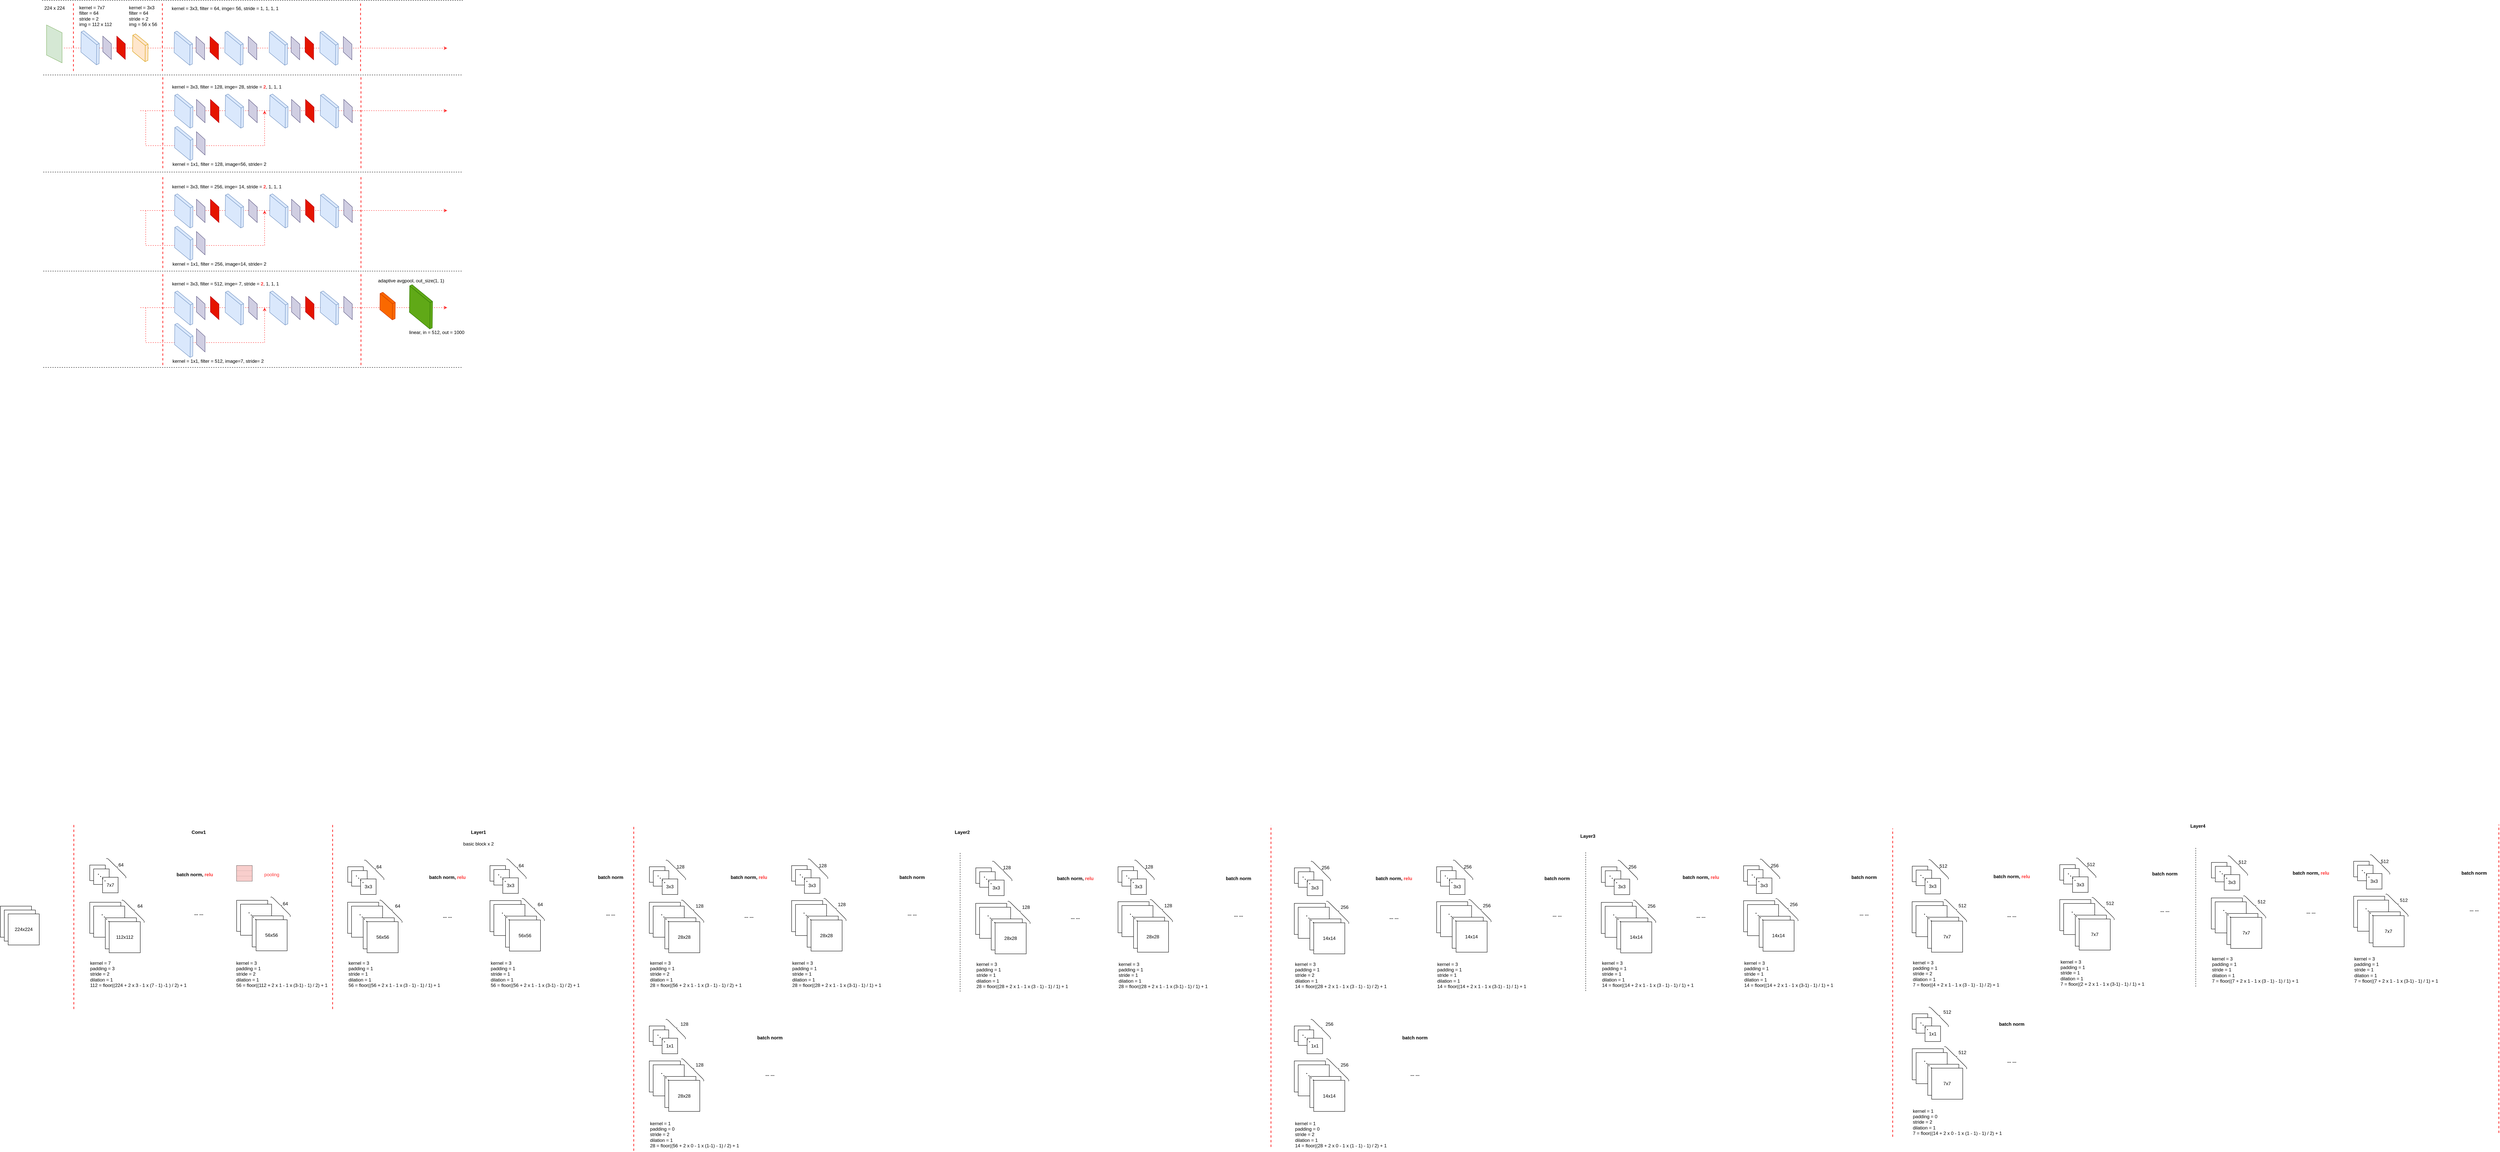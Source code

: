 <mxfile version="16.2.2" type="github">
  <diagram id="VlddvBZ7y_0hIab4voik" name="Page-1">
    <mxGraphModel dx="2791" dy="3452" grid="1" gridSize="10" guides="1" tooltips="1" connect="1" arrows="1" fold="1" page="1" pageScale="1" pageWidth="827" pageHeight="1169" math="0" shadow="0">
      <root>
        <mxCell id="0" />
        <mxCell id="1" parent="0" />
        <mxCell id="0pMEjqYekxcfD8_AW6o8-1" value="224x224" style="rounded=0;whiteSpace=wrap;html=1;" vertex="1" parent="1">
          <mxGeometry x="-190" y="90" width="80" height="80" as="geometry" />
        </mxCell>
        <mxCell id="0pMEjqYekxcfD8_AW6o8-4" value="224x224" style="rounded=0;whiteSpace=wrap;html=1;" vertex="1" parent="1">
          <mxGeometry x="-180" y="100" width="80" height="80" as="geometry" />
        </mxCell>
        <mxCell id="0pMEjqYekxcfD8_AW6o8-5" value="224x224" style="rounded=0;whiteSpace=wrap;html=1;" vertex="1" parent="1">
          <mxGeometry x="-170" y="110" width="80" height="80" as="geometry" />
        </mxCell>
        <mxCell id="0pMEjqYekxcfD8_AW6o8-6" value="7x7" style="rounded=0;whiteSpace=wrap;html=1;" vertex="1" parent="1">
          <mxGeometry x="40" y="-15.79" width="40" height="40" as="geometry" />
        </mxCell>
        <mxCell id="0pMEjqYekxcfD8_AW6o8-7" value="" style="rounded=0;whiteSpace=wrap;html=1;" vertex="1" parent="1">
          <mxGeometry x="50" y="-5.79" width="40" height="40" as="geometry" />
        </mxCell>
        <mxCell id="0pMEjqYekxcfD8_AW6o8-10" value="7x7" style="rounded=0;whiteSpace=wrap;html=1;" vertex="1" parent="1">
          <mxGeometry x="72.92" y="15.67" width="40" height="40" as="geometry" />
        </mxCell>
        <mxCell id="0pMEjqYekxcfD8_AW6o8-11" value="" style="shape=curlyBracket;whiteSpace=wrap;html=1;rounded=1;flipH=1;size=0.5;rotation=-45;" vertex="1" parent="1">
          <mxGeometry x="106.46" y="-44.33" width="6.46" height="70" as="geometry" />
        </mxCell>
        <mxCell id="0pMEjqYekxcfD8_AW6o8-12" value="64" style="text;html=1;align=center;verticalAlign=middle;resizable=0;points=[];autosize=1;strokeColor=none;fillColor=none;" vertex="1" parent="1">
          <mxGeometry x="105" y="-25.79" width="30" height="20" as="geometry" />
        </mxCell>
        <mxCell id="0pMEjqYekxcfD8_AW6o8-20" value="" style="endArrow=none;dashed=1;html=1;dashPattern=1 3;strokeWidth=2;rounded=0;" edge="1" parent="1">
          <mxGeometry width="50" height="50" relative="1" as="geometry">
            <mxPoint x="80" y="25.67" as="sourcePoint" />
            <mxPoint x="60" y="5.67" as="targetPoint" />
          </mxGeometry>
        </mxCell>
        <mxCell id="0pMEjqYekxcfD8_AW6o8-23" value="kernel = 7&lt;br&gt;padding = 3&lt;br&gt;stride = 2&lt;br&gt;dilation = 1&lt;br&gt;112 = floor((224 + 2 x 3 - 1 x (7 - 1) -1 ) / 2) + 1" style="text;html=1;align=left;verticalAlign=middle;resizable=0;points=[];autosize=1;strokeColor=none;fillColor=none;" vertex="1" parent="1">
          <mxGeometry x="38.54" y="230" width="260" height="70" as="geometry" />
        </mxCell>
        <mxCell id="0pMEjqYekxcfD8_AW6o8-24" value="112x112" style="rounded=0;whiteSpace=wrap;html=1;" vertex="1" parent="1">
          <mxGeometry x="418" y="75" width="80" height="80" as="geometry" />
        </mxCell>
        <mxCell id="0pMEjqYekxcfD8_AW6o8-25" value="" style="rounded=0;whiteSpace=wrap;html=1;" vertex="1" parent="1">
          <mxGeometry x="428" y="85" width="80" height="80" as="geometry" />
        </mxCell>
        <mxCell id="0pMEjqYekxcfD8_AW6o8-26" value="112x112" style="rounded=0;whiteSpace=wrap;html=1;" vertex="1" parent="1">
          <mxGeometry x="458" y="115" width="80" height="80" as="geometry" />
        </mxCell>
        <mxCell id="0pMEjqYekxcfD8_AW6o8-27" value="56x56" style="rounded=0;whiteSpace=wrap;html=1;" vertex="1" parent="1">
          <mxGeometry x="468" y="125" width="80" height="80" as="geometry" />
        </mxCell>
        <mxCell id="0pMEjqYekxcfD8_AW6o8-28" value="" style="endArrow=none;dashed=1;html=1;dashPattern=1 3;strokeWidth=2;rounded=0;" edge="1" parent="1">
          <mxGeometry width="50" height="50" relative="1" as="geometry">
            <mxPoint x="467.69" y="125" as="sourcePoint" />
            <mxPoint x="447.69" y="105" as="targetPoint" />
          </mxGeometry>
        </mxCell>
        <mxCell id="0pMEjqYekxcfD8_AW6o8-29" value="" style="shape=curlyBracket;whiteSpace=wrap;html=1;rounded=1;flipH=1;size=0.5;rotation=-45;" vertex="1" parent="1">
          <mxGeometry x="529.46" y="55" width="6.46" height="70" as="geometry" />
        </mxCell>
        <mxCell id="0pMEjqYekxcfD8_AW6o8-30" value="64" style="text;html=1;align=center;verticalAlign=middle;resizable=0;points=[];autosize=1;strokeColor=none;fillColor=none;" vertex="1" parent="1">
          <mxGeometry x="528" y="73.54" width="30" height="20" as="geometry" />
        </mxCell>
        <mxCell id="0pMEjqYekxcfD8_AW6o8-70" value="kernel = 3&lt;br&gt;padding = 1&lt;br&gt;stride = 2&lt;br&gt;dilation = 1&lt;br&gt;&lt;span style=&quot;text-align: center&quot;&gt;56 = floor((112 + 2 x 1 - 1 x (3-1) - 1) / 2) + 1&lt;/span&gt;" style="text;html=1;align=left;verticalAlign=middle;resizable=0;points=[];autosize=1;strokeColor=none;fillColor=none;" vertex="1" parent="1">
          <mxGeometry x="415" y="225" width="250" height="80" as="geometry" />
        </mxCell>
        <mxCell id="0pMEjqYekxcfD8_AW6o8-71" value="" style="endArrow=none;dashed=1;html=1;rounded=0;fontStyle=0;strokeWidth=2;strokeColor=#FF3333;" edge="1" parent="1">
          <mxGeometry width="50" height="50" relative="1" as="geometry">
            <mxPoint x="-1" y="355" as="sourcePoint" />
            <mxPoint x="-1" y="-125" as="targetPoint" />
          </mxGeometry>
        </mxCell>
        <mxCell id="0pMEjqYekxcfD8_AW6o8-72" value="" style="endArrow=none;dashed=1;html=1;rounded=0;strokeWidth=2;strokeColor=#FF3333;" edge="1" parent="1">
          <mxGeometry width="50" height="50" relative="1" as="geometry">
            <mxPoint x="665" y="355" as="sourcePoint" />
            <mxPoint x="665" y="-125" as="targetPoint" />
          </mxGeometry>
        </mxCell>
        <mxCell id="0pMEjqYekxcfD8_AW6o8-73" value="&lt;b&gt;Conv1&lt;/b&gt;" style="text;html=1;align=center;verticalAlign=middle;resizable=0;points=[];autosize=1;strokeColor=none;fillColor=none;" vertex="1" parent="1">
          <mxGeometry x="295" y="-110" width="50" height="20" as="geometry" />
        </mxCell>
        <mxCell id="0pMEjqYekxcfD8_AW6o8-111" value="7x7" style="rounded=0;whiteSpace=wrap;html=1;" vertex="1" parent="1">
          <mxGeometry x="704" y="-11.46" width="40" height="40" as="geometry" />
        </mxCell>
        <mxCell id="0pMEjqYekxcfD8_AW6o8-112" value="" style="rounded=0;whiteSpace=wrap;html=1;" vertex="1" parent="1">
          <mxGeometry x="714" y="-1.46" width="40" height="40" as="geometry" />
        </mxCell>
        <mxCell id="0pMEjqYekxcfD8_AW6o8-113" value="3x3" style="rounded=0;whiteSpace=wrap;html=1;" vertex="1" parent="1">
          <mxGeometry x="736.92" y="20" width="40" height="40" as="geometry" />
        </mxCell>
        <mxCell id="0pMEjqYekxcfD8_AW6o8-114" value="" style="shape=curlyBracket;whiteSpace=wrap;html=1;rounded=1;flipH=1;size=0.5;rotation=-45;" vertex="1" parent="1">
          <mxGeometry x="770.46" y="-40" width="6.46" height="70" as="geometry" />
        </mxCell>
        <mxCell id="0pMEjqYekxcfD8_AW6o8-115" value="64" style="text;html=1;align=center;verticalAlign=middle;resizable=0;points=[];autosize=1;strokeColor=none;fillColor=none;" vertex="1" parent="1">
          <mxGeometry x="769" y="-21.46" width="30" height="20" as="geometry" />
        </mxCell>
        <mxCell id="0pMEjqYekxcfD8_AW6o8-116" value="112x112" style="rounded=0;whiteSpace=wrap;html=1;" vertex="1" parent="1">
          <mxGeometry x="703.69" y="80" width="80" height="80" as="geometry" />
        </mxCell>
        <mxCell id="0pMEjqYekxcfD8_AW6o8-117" value="" style="rounded=0;whiteSpace=wrap;html=1;" vertex="1" parent="1">
          <mxGeometry x="713.69" y="90" width="80" height="80" as="geometry" />
        </mxCell>
        <mxCell id="0pMEjqYekxcfD8_AW6o8-118" value="112x112" style="rounded=0;whiteSpace=wrap;html=1;" vertex="1" parent="1">
          <mxGeometry x="743.69" y="120" width="80" height="80" as="geometry" />
        </mxCell>
        <mxCell id="0pMEjqYekxcfD8_AW6o8-119" value="56x56" style="rounded=0;whiteSpace=wrap;html=1;" vertex="1" parent="1">
          <mxGeometry x="753.69" y="130" width="80" height="80" as="geometry" />
        </mxCell>
        <mxCell id="0pMEjqYekxcfD8_AW6o8-120" value="" style="endArrow=none;dashed=1;html=1;dashPattern=1 3;strokeWidth=2;rounded=0;" edge="1" parent="1">
          <mxGeometry width="50" height="50" relative="1" as="geometry">
            <mxPoint x="744" y="30" as="sourcePoint" />
            <mxPoint x="724" y="10" as="targetPoint" />
          </mxGeometry>
        </mxCell>
        <mxCell id="0pMEjqYekxcfD8_AW6o8-121" value="" style="endArrow=none;dashed=1;html=1;dashPattern=1 3;strokeWidth=2;rounded=0;" edge="1" parent="1">
          <mxGeometry width="50" height="50" relative="1" as="geometry">
            <mxPoint x="753.38" y="130" as="sourcePoint" />
            <mxPoint x="733.38" y="110" as="targetPoint" />
          </mxGeometry>
        </mxCell>
        <mxCell id="0pMEjqYekxcfD8_AW6o8-122" value="" style="shape=curlyBracket;whiteSpace=wrap;html=1;rounded=1;flipH=1;size=0.5;rotation=-45;" vertex="1" parent="1">
          <mxGeometry x="813.69" y="61.46" width="6.46" height="80" as="geometry" />
        </mxCell>
        <mxCell id="0pMEjqYekxcfD8_AW6o8-123" value="64" style="text;html=1;align=center;verticalAlign=middle;resizable=0;points=[];autosize=1;strokeColor=none;fillColor=none;" vertex="1" parent="1">
          <mxGeometry x="817.23" y="80.0" width="30" height="20" as="geometry" />
        </mxCell>
        <mxCell id="0pMEjqYekxcfD8_AW6o8-124" value="kernel = 3&lt;br&gt;padding = 1&lt;br&gt;stride = 1&lt;br&gt;dilation = 1&lt;br&gt;56 = floor((56 + 2 x 1 - 1 x (3 - 1) - 1) / 1) + 1" style="text;html=1;align=left;verticalAlign=middle;resizable=0;points=[];autosize=1;strokeColor=none;fillColor=none;" vertex="1" parent="1">
          <mxGeometry x="703.69" y="230" width="250" height="70" as="geometry" />
        </mxCell>
        <mxCell id="0pMEjqYekxcfD8_AW6o8-135" value="kernel = 3&lt;br&gt;padding = 1&lt;br&gt;stride = 1&lt;br&gt;dilation = 1&lt;br&gt;&lt;span style=&quot;text-align: center&quot;&gt;56 = floor((56 + 2 x 1 - 1 x (3-1) - 1) / 2) + 1&lt;/span&gt;" style="text;html=1;align=left;verticalAlign=middle;resizable=0;points=[];autosize=1;strokeColor=none;fillColor=none;" vertex="1" parent="1">
          <mxGeometry x="1070" y="225" width="240" height="80" as="geometry" />
        </mxCell>
        <mxCell id="0pMEjqYekxcfD8_AW6o8-137" value="" style="endArrow=none;dashed=1;html=1;rounded=0;strokeWidth=2;strokeColor=#FF3333;" edge="1" parent="1">
          <mxGeometry width="50" height="50" relative="1" as="geometry">
            <mxPoint x="1440" y="720" as="sourcePoint" />
            <mxPoint x="1440" y="-120" as="targetPoint" />
          </mxGeometry>
        </mxCell>
        <mxCell id="0pMEjqYekxcfD8_AW6o8-138" value="&lt;b&gt;Layer1&lt;/b&gt;" style="text;html=1;align=center;verticalAlign=middle;resizable=0;points=[];autosize=1;strokeColor=none;fillColor=none;" vertex="1" parent="1">
          <mxGeometry x="1015" y="-110" width="50" height="20" as="geometry" />
        </mxCell>
        <mxCell id="0pMEjqYekxcfD8_AW6o8-170" value="&lt;b&gt;batch norm, &lt;font color=&quot;#ff3333&quot;&gt;relu&lt;/font&gt;&lt;/b&gt;" style="text;html=1;align=center;verticalAlign=middle;resizable=0;points=[];autosize=1;strokeColor=none;fillColor=none;" vertex="1" parent="1">
          <mxGeometry x="255" y="-1.46" width="110" height="20" as="geometry" />
        </mxCell>
        <mxCell id="0pMEjqYekxcfD8_AW6o8-171" value="&lt;b&gt;batch norm, &lt;font color=&quot;#ff3333&quot;&gt;relu&lt;/font&gt;&lt;/b&gt;" style="text;html=1;align=center;verticalAlign=middle;resizable=0;points=[];autosize=1;strokeColor=none;fillColor=none;" vertex="1" parent="1">
          <mxGeometry x="905" y="5.73" width="110" height="20" as="geometry" />
        </mxCell>
        <mxCell id="0pMEjqYekxcfD8_AW6o8-172" value="basic block x 2" style="text;html=1;align=center;verticalAlign=middle;resizable=0;points=[];autosize=1;strokeColor=none;fillColor=none;" vertex="1" parent="1">
          <mxGeometry x="995" y="-80" width="90" height="20" as="geometry" />
        </mxCell>
        <mxCell id="0pMEjqYekxcfD8_AW6o8-173" value="7x7" style="rounded=0;whiteSpace=wrap;html=1;" vertex="1" parent="1">
          <mxGeometry x="1070" y="-14.33" width="40" height="40" as="geometry" />
        </mxCell>
        <mxCell id="0pMEjqYekxcfD8_AW6o8-174" value="" style="rounded=0;whiteSpace=wrap;html=1;" vertex="1" parent="1">
          <mxGeometry x="1080" y="-4.33" width="40" height="40" as="geometry" />
        </mxCell>
        <mxCell id="0pMEjqYekxcfD8_AW6o8-175" value="3x3" style="rounded=0;whiteSpace=wrap;html=1;" vertex="1" parent="1">
          <mxGeometry x="1102.92" y="17.13" width="40" height="40" as="geometry" />
        </mxCell>
        <mxCell id="0pMEjqYekxcfD8_AW6o8-176" value="" style="shape=curlyBracket;whiteSpace=wrap;html=1;rounded=1;flipH=1;size=0.5;rotation=-45;" vertex="1" parent="1">
          <mxGeometry x="1136.46" y="-42.87" width="6.46" height="70" as="geometry" />
        </mxCell>
        <mxCell id="0pMEjqYekxcfD8_AW6o8-177" value="64" style="text;html=1;align=center;verticalAlign=middle;resizable=0;points=[];autosize=1;strokeColor=none;fillColor=none;" vertex="1" parent="1">
          <mxGeometry x="1135" y="-24.33" width="30" height="20" as="geometry" />
        </mxCell>
        <mxCell id="0pMEjqYekxcfD8_AW6o8-178" value="" style="endArrow=none;dashed=1;html=1;dashPattern=1 3;strokeWidth=2;rounded=0;" edge="1" parent="1">
          <mxGeometry width="50" height="50" relative="1" as="geometry">
            <mxPoint x="1110" y="27.13" as="sourcePoint" />
            <mxPoint x="1090" y="7.13" as="targetPoint" />
          </mxGeometry>
        </mxCell>
        <mxCell id="0pMEjqYekxcfD8_AW6o8-179" value="112x112" style="rounded=0;whiteSpace=wrap;html=1;" vertex="1" parent="1">
          <mxGeometry x="1070" y="75.67" width="80" height="80" as="geometry" />
        </mxCell>
        <mxCell id="0pMEjqYekxcfD8_AW6o8-180" value="" style="rounded=0;whiteSpace=wrap;html=1;" vertex="1" parent="1">
          <mxGeometry x="1080" y="85.67" width="80" height="80" as="geometry" />
        </mxCell>
        <mxCell id="0pMEjqYekxcfD8_AW6o8-181" value="112x112" style="rounded=0;whiteSpace=wrap;html=1;" vertex="1" parent="1">
          <mxGeometry x="1110" y="115.67" width="80" height="80" as="geometry" />
        </mxCell>
        <mxCell id="0pMEjqYekxcfD8_AW6o8-182" value="56x56" style="rounded=0;whiteSpace=wrap;html=1;" vertex="1" parent="1">
          <mxGeometry x="1120" y="125.67" width="80" height="80" as="geometry" />
        </mxCell>
        <mxCell id="0pMEjqYekxcfD8_AW6o8-183" value="" style="endArrow=none;dashed=1;html=1;dashPattern=1 3;strokeWidth=2;rounded=0;" edge="1" parent="1">
          <mxGeometry width="50" height="50" relative="1" as="geometry">
            <mxPoint x="1119.69" y="125.67" as="sourcePoint" />
            <mxPoint x="1099.69" y="105.67" as="targetPoint" />
          </mxGeometry>
        </mxCell>
        <mxCell id="0pMEjqYekxcfD8_AW6o8-184" value="" style="shape=curlyBracket;whiteSpace=wrap;html=1;rounded=1;flipH=1;size=0.5;rotation=-45;" vertex="1" parent="1">
          <mxGeometry x="1180" y="57.13" width="6.46" height="80" as="geometry" />
        </mxCell>
        <mxCell id="0pMEjqYekxcfD8_AW6o8-185" value="64" style="text;html=1;align=center;verticalAlign=middle;resizable=0;points=[];autosize=1;strokeColor=none;fillColor=none;" vertex="1" parent="1">
          <mxGeometry x="1183.54" y="75.67" width="30" height="20" as="geometry" />
        </mxCell>
        <mxCell id="0pMEjqYekxcfD8_AW6o8-186" value="&lt;b&gt;batch norm&lt;/b&gt;" style="text;html=1;align=center;verticalAlign=middle;resizable=0;points=[];autosize=1;strokeColor=none;fillColor=none;" vertex="1" parent="1">
          <mxGeometry x="1340" y="5.67" width="80" height="20" as="geometry" />
        </mxCell>
        <mxCell id="0pMEjqYekxcfD8_AW6o8-187" value="&lt;b&gt;... ...&lt;/b&gt;" style="text;html=1;align=center;verticalAlign=middle;resizable=0;points=[];autosize=1;strokeColor=none;fillColor=none;" vertex="1" parent="1">
          <mxGeometry x="940" y="105.67" width="40" height="20" as="geometry" />
        </mxCell>
        <mxCell id="0pMEjqYekxcfD8_AW6o8-188" value="112x112" style="rounded=0;whiteSpace=wrap;html=1;" vertex="1" parent="1">
          <mxGeometry x="40" y="80" width="80" height="80" as="geometry" />
        </mxCell>
        <mxCell id="0pMEjqYekxcfD8_AW6o8-189" value="" style="rounded=0;whiteSpace=wrap;html=1;" vertex="1" parent="1">
          <mxGeometry x="50" y="90" width="80" height="80" as="geometry" />
        </mxCell>
        <mxCell id="0pMEjqYekxcfD8_AW6o8-190" value="112x112" style="rounded=0;whiteSpace=wrap;html=1;" vertex="1" parent="1">
          <mxGeometry x="80" y="120" width="80" height="80" as="geometry" />
        </mxCell>
        <mxCell id="0pMEjqYekxcfD8_AW6o8-191" value="112x112" style="rounded=0;whiteSpace=wrap;html=1;" vertex="1" parent="1">
          <mxGeometry x="90" y="130" width="80" height="80" as="geometry" />
        </mxCell>
        <mxCell id="0pMEjqYekxcfD8_AW6o8-192" value="" style="endArrow=none;dashed=1;html=1;dashPattern=1 3;strokeWidth=2;rounded=0;" edge="1" parent="1">
          <mxGeometry width="50" height="50" relative="1" as="geometry">
            <mxPoint x="89.69" y="130" as="sourcePoint" />
            <mxPoint x="69.69" y="110" as="targetPoint" />
          </mxGeometry>
        </mxCell>
        <mxCell id="0pMEjqYekxcfD8_AW6o8-193" value="" style="shape=curlyBracket;whiteSpace=wrap;html=1;rounded=1;flipH=1;size=0.5;rotation=-45;" vertex="1" parent="1">
          <mxGeometry x="150" y="61.46" width="6.46" height="80" as="geometry" />
        </mxCell>
        <mxCell id="0pMEjqYekxcfD8_AW6o8-194" value="64" style="text;html=1;align=center;verticalAlign=middle;resizable=0;points=[];autosize=1;strokeColor=none;fillColor=none;" vertex="1" parent="1">
          <mxGeometry x="153.54" y="80.0" width="30" height="20" as="geometry" />
        </mxCell>
        <mxCell id="0pMEjqYekxcfD8_AW6o8-196" value="&lt;b&gt;... ...&lt;/b&gt;" style="text;html=1;align=center;verticalAlign=middle;resizable=0;points=[];autosize=1;strokeColor=none;fillColor=none;" vertex="1" parent="1">
          <mxGeometry x="300" y="99.33" width="40" height="20" as="geometry" />
        </mxCell>
        <mxCell id="0pMEjqYekxcfD8_AW6o8-197" value="&lt;b&gt;... ...&lt;/b&gt;" style="text;html=1;align=center;verticalAlign=middle;resizable=0;points=[];autosize=1;strokeColor=none;fillColor=none;" vertex="1" parent="1">
          <mxGeometry x="1360" y="100" width="40" height="20" as="geometry" />
        </mxCell>
        <mxCell id="0pMEjqYekxcfD8_AW6o8-198" value="7x7" style="rounded=0;whiteSpace=wrap;html=1;" vertex="1" parent="1">
          <mxGeometry x="1480.31" y="-11.46" width="40" height="40" as="geometry" />
        </mxCell>
        <mxCell id="0pMEjqYekxcfD8_AW6o8-199" value="" style="rounded=0;whiteSpace=wrap;html=1;" vertex="1" parent="1">
          <mxGeometry x="1490.31" y="-1.46" width="40" height="40" as="geometry" />
        </mxCell>
        <mxCell id="0pMEjqYekxcfD8_AW6o8-200" value="3x3" style="rounded=0;whiteSpace=wrap;html=1;" vertex="1" parent="1">
          <mxGeometry x="1513.23" y="20" width="40" height="40" as="geometry" />
        </mxCell>
        <mxCell id="0pMEjqYekxcfD8_AW6o8-201" value="" style="shape=curlyBracket;whiteSpace=wrap;html=1;rounded=1;flipH=1;size=0.5;rotation=-45;" vertex="1" parent="1">
          <mxGeometry x="1546.77" y="-40" width="6.46" height="70" as="geometry" />
        </mxCell>
        <mxCell id="0pMEjqYekxcfD8_AW6o8-202" value="128" style="text;html=1;align=center;verticalAlign=middle;resizable=0;points=[];autosize=1;strokeColor=none;fillColor=none;" vertex="1" parent="1">
          <mxGeometry x="1540.31" y="-21.46" width="40" height="20" as="geometry" />
        </mxCell>
        <mxCell id="0pMEjqYekxcfD8_AW6o8-203" value="112x112" style="rounded=0;whiteSpace=wrap;html=1;" vertex="1" parent="1">
          <mxGeometry x="1480" y="80" width="80" height="80" as="geometry" />
        </mxCell>
        <mxCell id="0pMEjqYekxcfD8_AW6o8-204" value="" style="rounded=0;whiteSpace=wrap;html=1;" vertex="1" parent="1">
          <mxGeometry x="1490" y="90" width="80" height="80" as="geometry" />
        </mxCell>
        <mxCell id="0pMEjqYekxcfD8_AW6o8-205" value="112x112" style="rounded=0;whiteSpace=wrap;html=1;" vertex="1" parent="1">
          <mxGeometry x="1520" y="120" width="80" height="80" as="geometry" />
        </mxCell>
        <mxCell id="0pMEjqYekxcfD8_AW6o8-206" value="28x28" style="rounded=0;whiteSpace=wrap;html=1;" vertex="1" parent="1">
          <mxGeometry x="1530" y="130" width="80" height="80" as="geometry" />
        </mxCell>
        <mxCell id="0pMEjqYekxcfD8_AW6o8-207" value="" style="endArrow=none;dashed=1;html=1;dashPattern=1 3;strokeWidth=2;rounded=0;" edge="1" parent="1">
          <mxGeometry width="50" height="50" relative="1" as="geometry">
            <mxPoint x="1520.31" y="30" as="sourcePoint" />
            <mxPoint x="1500.31" y="10" as="targetPoint" />
          </mxGeometry>
        </mxCell>
        <mxCell id="0pMEjqYekxcfD8_AW6o8-208" value="" style="endArrow=none;dashed=1;html=1;dashPattern=1 3;strokeWidth=2;rounded=0;" edge="1" parent="1">
          <mxGeometry width="50" height="50" relative="1" as="geometry">
            <mxPoint x="1529.69" y="130" as="sourcePoint" />
            <mxPoint x="1509.69" y="110" as="targetPoint" />
          </mxGeometry>
        </mxCell>
        <mxCell id="0pMEjqYekxcfD8_AW6o8-209" value="" style="shape=curlyBracket;whiteSpace=wrap;html=1;rounded=1;flipH=1;size=0.5;rotation=-45;" vertex="1" parent="1">
          <mxGeometry x="1590" y="61.46" width="6.46" height="80" as="geometry" />
        </mxCell>
        <mxCell id="0pMEjqYekxcfD8_AW6o8-210" value="128" style="text;html=1;align=center;verticalAlign=middle;resizable=0;points=[];autosize=1;strokeColor=none;fillColor=none;" vertex="1" parent="1">
          <mxGeometry x="1588.54" y="80.0" width="40" height="20" as="geometry" />
        </mxCell>
        <mxCell id="0pMEjqYekxcfD8_AW6o8-211" value="kernel = 3&lt;br&gt;padding = 1&lt;br&gt;stride = 2&lt;br&gt;dilation = 1&lt;br&gt;28 = floor((56 + 2 x 1 - 1 x (3 - 1) - 1) / 2) + 1" style="text;html=1;align=left;verticalAlign=middle;resizable=0;points=[];autosize=1;strokeColor=none;fillColor=none;" vertex="1" parent="1">
          <mxGeometry x="1480" y="230" width="250" height="70" as="geometry" />
        </mxCell>
        <mxCell id="0pMEjqYekxcfD8_AW6o8-212" value="kernel = 3&lt;br&gt;padding = 1&lt;br&gt;stride = 1&lt;br&gt;dilation = 1&lt;br&gt;&lt;span style=&quot;text-align: center&quot;&gt;28 = floor((28 + 2 x 1 - 1 x (3-1) - 1) / 1) + 1&lt;/span&gt;" style="text;html=1;align=left;verticalAlign=middle;resizable=0;points=[];autosize=1;strokeColor=none;fillColor=none;" vertex="1" parent="1">
          <mxGeometry x="1846.31" y="230" width="240" height="70" as="geometry" />
        </mxCell>
        <mxCell id="0pMEjqYekxcfD8_AW6o8-213" value="" style="endArrow=none;dashed=1;html=1;rounded=0;strokeWidth=2;strokeColor=#FF3333;" edge="1" parent="1">
          <mxGeometry width="50" height="50" relative="1" as="geometry">
            <mxPoint x="3080" y="710" as="sourcePoint" />
            <mxPoint x="3080" y="-118.2" as="targetPoint" />
          </mxGeometry>
        </mxCell>
        <mxCell id="0pMEjqYekxcfD8_AW6o8-214" value="&lt;b&gt;Layer2&lt;/b&gt;" style="text;html=1;align=center;verticalAlign=middle;resizable=0;points=[];autosize=1;strokeColor=none;fillColor=none;" vertex="1" parent="1">
          <mxGeometry x="2260" y="-110" width="50" height="20" as="geometry" />
        </mxCell>
        <mxCell id="0pMEjqYekxcfD8_AW6o8-215" value="&lt;b&gt;batch norm, &lt;font color=&quot;#ff3333&quot;&gt;relu&lt;/font&gt;&lt;/b&gt;" style="text;html=1;align=center;verticalAlign=middle;resizable=0;points=[];autosize=1;strokeColor=none;fillColor=none;" vertex="1" parent="1">
          <mxGeometry x="1681.31" y="5.73" width="110" height="20" as="geometry" />
        </mxCell>
        <mxCell id="0pMEjqYekxcfD8_AW6o8-217" value="7x7" style="rounded=0;whiteSpace=wrap;html=1;" vertex="1" parent="1">
          <mxGeometry x="1846.31" y="-14.33" width="40" height="40" as="geometry" />
        </mxCell>
        <mxCell id="0pMEjqYekxcfD8_AW6o8-218" value="" style="rounded=0;whiteSpace=wrap;html=1;" vertex="1" parent="1">
          <mxGeometry x="1856.31" y="-4.33" width="40" height="40" as="geometry" />
        </mxCell>
        <mxCell id="0pMEjqYekxcfD8_AW6o8-219" value="3x3" style="rounded=0;whiteSpace=wrap;html=1;" vertex="1" parent="1">
          <mxGeometry x="1879.23" y="17.13" width="40" height="40" as="geometry" />
        </mxCell>
        <mxCell id="0pMEjqYekxcfD8_AW6o8-220" value="" style="shape=curlyBracket;whiteSpace=wrap;html=1;rounded=1;flipH=1;size=0.5;rotation=-45;" vertex="1" parent="1">
          <mxGeometry x="1912.77" y="-42.87" width="6.46" height="70" as="geometry" />
        </mxCell>
        <mxCell id="0pMEjqYekxcfD8_AW6o8-221" value="128" style="text;html=1;align=center;verticalAlign=middle;resizable=0;points=[];autosize=1;strokeColor=none;fillColor=none;" vertex="1" parent="1">
          <mxGeometry x="1906.31" y="-24.33" width="40" height="20" as="geometry" />
        </mxCell>
        <mxCell id="0pMEjqYekxcfD8_AW6o8-222" value="" style="endArrow=none;dashed=1;html=1;dashPattern=1 3;strokeWidth=2;rounded=0;" edge="1" parent="1">
          <mxGeometry width="50" height="50" relative="1" as="geometry">
            <mxPoint x="1886.31" y="27.13" as="sourcePoint" />
            <mxPoint x="1866.31" y="7.13" as="targetPoint" />
          </mxGeometry>
        </mxCell>
        <mxCell id="0pMEjqYekxcfD8_AW6o8-223" value="112x112" style="rounded=0;whiteSpace=wrap;html=1;" vertex="1" parent="1">
          <mxGeometry x="1846.31" y="75.67" width="80" height="80" as="geometry" />
        </mxCell>
        <mxCell id="0pMEjqYekxcfD8_AW6o8-224" value="" style="rounded=0;whiteSpace=wrap;html=1;" vertex="1" parent="1">
          <mxGeometry x="1856.31" y="85.67" width="80" height="80" as="geometry" />
        </mxCell>
        <mxCell id="0pMEjqYekxcfD8_AW6o8-225" value="112x112" style="rounded=0;whiteSpace=wrap;html=1;" vertex="1" parent="1">
          <mxGeometry x="1886.31" y="115.67" width="80" height="80" as="geometry" />
        </mxCell>
        <mxCell id="0pMEjqYekxcfD8_AW6o8-226" value="28x28" style="rounded=0;whiteSpace=wrap;html=1;" vertex="1" parent="1">
          <mxGeometry x="1896.31" y="125.67" width="80" height="80" as="geometry" />
        </mxCell>
        <mxCell id="0pMEjqYekxcfD8_AW6o8-227" value="" style="endArrow=none;dashed=1;html=1;dashPattern=1 3;strokeWidth=2;rounded=0;" edge="1" parent="1">
          <mxGeometry width="50" height="50" relative="1" as="geometry">
            <mxPoint x="1896" y="125.67" as="sourcePoint" />
            <mxPoint x="1876" y="105.67" as="targetPoint" />
          </mxGeometry>
        </mxCell>
        <mxCell id="0pMEjqYekxcfD8_AW6o8-228" value="" style="shape=curlyBracket;whiteSpace=wrap;html=1;rounded=1;flipH=1;size=0.5;rotation=-45;" vertex="1" parent="1">
          <mxGeometry x="1956.31" y="57.13" width="6.46" height="80" as="geometry" />
        </mxCell>
        <mxCell id="0pMEjqYekxcfD8_AW6o8-229" value="128" style="text;html=1;align=center;verticalAlign=middle;resizable=0;points=[];autosize=1;strokeColor=none;fillColor=none;" vertex="1" parent="1">
          <mxGeometry x="1954.85" y="75.67" width="40" height="20" as="geometry" />
        </mxCell>
        <mxCell id="0pMEjqYekxcfD8_AW6o8-230" value="&lt;b&gt;batch norm&lt;/b&gt;" style="text;html=1;align=center;verticalAlign=middle;resizable=0;points=[];autosize=1;strokeColor=none;fillColor=none;" vertex="1" parent="1">
          <mxGeometry x="2116.31" y="5.67" width="80" height="20" as="geometry" />
        </mxCell>
        <mxCell id="0pMEjqYekxcfD8_AW6o8-231" value="&lt;b&gt;... ...&lt;/b&gt;" style="text;html=1;align=center;verticalAlign=middle;resizable=0;points=[];autosize=1;strokeColor=none;fillColor=none;" vertex="1" parent="1">
          <mxGeometry x="1716.31" y="105.67" width="40" height="20" as="geometry" />
        </mxCell>
        <mxCell id="0pMEjqYekxcfD8_AW6o8-232" value="&lt;b&gt;... ...&lt;/b&gt;" style="text;html=1;align=center;verticalAlign=middle;resizable=0;points=[];autosize=1;strokeColor=none;fillColor=none;" vertex="1" parent="1">
          <mxGeometry x="2136.31" y="100" width="40" height="20" as="geometry" />
        </mxCell>
        <mxCell id="0pMEjqYekxcfD8_AW6o8-233" value="kernel = 1&lt;br&gt;padding = 0&lt;br&gt;stride = 2&lt;br&gt;dilation = 1&lt;br&gt;&lt;span style=&quot;text-align: center&quot;&gt;28 = floor((56 + 2 x 0 - 1 x (1-1) - 1) / 2) + 1&lt;/span&gt;" style="text;html=1;align=left;verticalAlign=middle;resizable=0;points=[];autosize=1;strokeColor=none;fillColor=none;" vertex="1" parent="1">
          <mxGeometry x="1480" y="642.87" width="240" height="70" as="geometry" />
        </mxCell>
        <mxCell id="0pMEjqYekxcfD8_AW6o8-234" value="7x7" style="rounded=0;whiteSpace=wrap;html=1;" vertex="1" parent="1">
          <mxGeometry x="1480" y="398.54" width="40" height="40" as="geometry" />
        </mxCell>
        <mxCell id="0pMEjqYekxcfD8_AW6o8-235" value="" style="rounded=0;whiteSpace=wrap;html=1;" vertex="1" parent="1">
          <mxGeometry x="1490" y="408.54" width="40" height="40" as="geometry" />
        </mxCell>
        <mxCell id="0pMEjqYekxcfD8_AW6o8-236" value="1x1" style="rounded=0;whiteSpace=wrap;html=1;" vertex="1" parent="1">
          <mxGeometry x="1512.92" y="430" width="40" height="40" as="geometry" />
        </mxCell>
        <mxCell id="0pMEjqYekxcfD8_AW6o8-237" value="" style="shape=curlyBracket;whiteSpace=wrap;html=1;rounded=1;flipH=1;size=0.5;rotation=-45;" vertex="1" parent="1">
          <mxGeometry x="1546.46" y="370" width="6.46" height="70" as="geometry" />
        </mxCell>
        <mxCell id="0pMEjqYekxcfD8_AW6o8-238" value="128" style="text;html=1;align=center;verticalAlign=middle;resizable=0;points=[];autosize=1;strokeColor=none;fillColor=none;" vertex="1" parent="1">
          <mxGeometry x="1550" y="384.21" width="40" height="20" as="geometry" />
        </mxCell>
        <mxCell id="0pMEjqYekxcfD8_AW6o8-239" value="" style="endArrow=none;dashed=1;html=1;dashPattern=1 3;strokeWidth=2;rounded=0;" edge="1" parent="1">
          <mxGeometry width="50" height="50" relative="1" as="geometry">
            <mxPoint x="1520.0" y="440.0" as="sourcePoint" />
            <mxPoint x="1500.0" y="420.0" as="targetPoint" />
          </mxGeometry>
        </mxCell>
        <mxCell id="0pMEjqYekxcfD8_AW6o8-240" value="112x112" style="rounded=0;whiteSpace=wrap;html=1;" vertex="1" parent="1">
          <mxGeometry x="1480" y="488.54" width="80" height="80" as="geometry" />
        </mxCell>
        <mxCell id="0pMEjqYekxcfD8_AW6o8-241" value="" style="rounded=0;whiteSpace=wrap;html=1;" vertex="1" parent="1">
          <mxGeometry x="1490" y="498.54" width="80" height="80" as="geometry" />
        </mxCell>
        <mxCell id="0pMEjqYekxcfD8_AW6o8-242" value="112x112" style="rounded=0;whiteSpace=wrap;html=1;" vertex="1" parent="1">
          <mxGeometry x="1520" y="528.54" width="80" height="80" as="geometry" />
        </mxCell>
        <mxCell id="0pMEjqYekxcfD8_AW6o8-243" value="28x28" style="rounded=0;whiteSpace=wrap;html=1;" vertex="1" parent="1">
          <mxGeometry x="1530" y="538.54" width="80" height="80" as="geometry" />
        </mxCell>
        <mxCell id="0pMEjqYekxcfD8_AW6o8-244" value="" style="endArrow=none;dashed=1;html=1;dashPattern=1 3;strokeWidth=2;rounded=0;" edge="1" parent="1">
          <mxGeometry width="50" height="50" relative="1" as="geometry">
            <mxPoint x="1529.69" y="538.54" as="sourcePoint" />
            <mxPoint x="1509.69" y="518.54" as="targetPoint" />
          </mxGeometry>
        </mxCell>
        <mxCell id="0pMEjqYekxcfD8_AW6o8-245" value="" style="shape=curlyBracket;whiteSpace=wrap;html=1;rounded=1;flipH=1;size=0.5;rotation=-45;" vertex="1" parent="1">
          <mxGeometry x="1590" y="470" width="6.46" height="80" as="geometry" />
        </mxCell>
        <mxCell id="0pMEjqYekxcfD8_AW6o8-246" value="128" style="text;html=1;align=center;verticalAlign=middle;resizable=0;points=[];autosize=1;strokeColor=none;fillColor=none;" vertex="1" parent="1">
          <mxGeometry x="1588.54" y="488.54" width="40" height="20" as="geometry" />
        </mxCell>
        <mxCell id="0pMEjqYekxcfD8_AW6o8-247" value="&lt;b&gt;batch norm&lt;/b&gt;" style="text;html=1;align=center;verticalAlign=middle;resizable=0;points=[];autosize=1;strokeColor=none;fillColor=none;" vertex="1" parent="1">
          <mxGeometry x="1750" y="418.54" width="80" height="20" as="geometry" />
        </mxCell>
        <mxCell id="0pMEjqYekxcfD8_AW6o8-248" value="&lt;b&gt;... ...&lt;/b&gt;" style="text;html=1;align=center;verticalAlign=middle;resizable=0;points=[];autosize=1;strokeColor=none;fillColor=none;" vertex="1" parent="1">
          <mxGeometry x="1770" y="512.87" width="40" height="20" as="geometry" />
        </mxCell>
        <mxCell id="0pMEjqYekxcfD8_AW6o8-249" value="7x7" style="rounded=0;whiteSpace=wrap;html=1;" vertex="1" parent="1">
          <mxGeometry x="2320.31" y="-8.59" width="40" height="40" as="geometry" />
        </mxCell>
        <mxCell id="0pMEjqYekxcfD8_AW6o8-250" value="" style="rounded=0;whiteSpace=wrap;html=1;" vertex="1" parent="1">
          <mxGeometry x="2330.31" y="1.41" width="40" height="40" as="geometry" />
        </mxCell>
        <mxCell id="0pMEjqYekxcfD8_AW6o8-251" value="3x3" style="rounded=0;whiteSpace=wrap;html=1;" vertex="1" parent="1">
          <mxGeometry x="2353.23" y="22.87" width="40" height="40" as="geometry" />
        </mxCell>
        <mxCell id="0pMEjqYekxcfD8_AW6o8-252" value="" style="shape=curlyBracket;whiteSpace=wrap;html=1;rounded=1;flipH=1;size=0.5;rotation=-45;" vertex="1" parent="1">
          <mxGeometry x="2386.77" y="-37.13" width="6.46" height="70" as="geometry" />
        </mxCell>
        <mxCell id="0pMEjqYekxcfD8_AW6o8-253" value="128" style="text;html=1;align=center;verticalAlign=middle;resizable=0;points=[];autosize=1;strokeColor=none;fillColor=none;" vertex="1" parent="1">
          <mxGeometry x="2380.31" y="-18.59" width="40" height="20" as="geometry" />
        </mxCell>
        <mxCell id="0pMEjqYekxcfD8_AW6o8-254" value="112x112" style="rounded=0;whiteSpace=wrap;html=1;" vertex="1" parent="1">
          <mxGeometry x="2320" y="82.87" width="80" height="80" as="geometry" />
        </mxCell>
        <mxCell id="0pMEjqYekxcfD8_AW6o8-255" value="" style="rounded=0;whiteSpace=wrap;html=1;" vertex="1" parent="1">
          <mxGeometry x="2330" y="92.87" width="80" height="80" as="geometry" />
        </mxCell>
        <mxCell id="0pMEjqYekxcfD8_AW6o8-256" value="112x112" style="rounded=0;whiteSpace=wrap;html=1;" vertex="1" parent="1">
          <mxGeometry x="2360" y="122.87" width="80" height="80" as="geometry" />
        </mxCell>
        <mxCell id="0pMEjqYekxcfD8_AW6o8-257" value="28x28" style="rounded=0;whiteSpace=wrap;html=1;" vertex="1" parent="1">
          <mxGeometry x="2370" y="132.87" width="80" height="80" as="geometry" />
        </mxCell>
        <mxCell id="0pMEjqYekxcfD8_AW6o8-258" value="" style="endArrow=none;dashed=1;html=1;dashPattern=1 3;strokeWidth=2;rounded=0;" edge="1" parent="1">
          <mxGeometry width="50" height="50" relative="1" as="geometry">
            <mxPoint x="2360.31" y="32.87" as="sourcePoint" />
            <mxPoint x="2340.31" y="12.87" as="targetPoint" />
          </mxGeometry>
        </mxCell>
        <mxCell id="0pMEjqYekxcfD8_AW6o8-259" value="" style="endArrow=none;dashed=1;html=1;dashPattern=1 3;strokeWidth=2;rounded=0;" edge="1" parent="1">
          <mxGeometry width="50" height="50" relative="1" as="geometry">
            <mxPoint x="2369.69" y="132.87" as="sourcePoint" />
            <mxPoint x="2349.69" y="112.87" as="targetPoint" />
          </mxGeometry>
        </mxCell>
        <mxCell id="0pMEjqYekxcfD8_AW6o8-260" value="" style="shape=curlyBracket;whiteSpace=wrap;html=1;rounded=1;flipH=1;size=0.5;rotation=-45;" vertex="1" parent="1">
          <mxGeometry x="2430" y="64.33" width="6.46" height="80" as="geometry" />
        </mxCell>
        <mxCell id="0pMEjqYekxcfD8_AW6o8-261" value="128" style="text;html=1;align=center;verticalAlign=middle;resizable=0;points=[];autosize=1;strokeColor=none;fillColor=none;" vertex="1" parent="1">
          <mxGeometry x="2428.54" y="82.87" width="40" height="20" as="geometry" />
        </mxCell>
        <mxCell id="0pMEjqYekxcfD8_AW6o8-262" value="kernel = 3&lt;br&gt;padding = 1&lt;br&gt;stride = 1&lt;br&gt;dilation = 1&lt;br&gt;28 = floor((28 + 2 x 1 - 1 x (3 - 1) - 1) / 1) + 1" style="text;html=1;align=left;verticalAlign=middle;resizable=0;points=[];autosize=1;strokeColor=none;fillColor=none;" vertex="1" parent="1">
          <mxGeometry x="2320" y="232.87" width="250" height="70" as="geometry" />
        </mxCell>
        <mxCell id="0pMEjqYekxcfD8_AW6o8-263" value="kernel = 3&lt;br&gt;padding = 1&lt;br&gt;stride = 1&lt;br&gt;dilation = 1&lt;br&gt;&lt;span style=&quot;text-align: center&quot;&gt;28 = floor((28 + 2 x 1 - 1 x (3-1) - 1) / 1) + 1&lt;/span&gt;" style="text;html=1;align=left;verticalAlign=middle;resizable=0;points=[];autosize=1;strokeColor=none;fillColor=none;" vertex="1" parent="1">
          <mxGeometry x="2686.31" y="232.87" width="240" height="70" as="geometry" />
        </mxCell>
        <mxCell id="0pMEjqYekxcfD8_AW6o8-264" value="&lt;b&gt;batch norm, &lt;font color=&quot;#ff3333&quot;&gt;relu&lt;/font&gt;&lt;/b&gt;" style="text;html=1;align=center;verticalAlign=middle;resizable=0;points=[];autosize=1;strokeColor=none;fillColor=none;" vertex="1" parent="1">
          <mxGeometry x="2521.31" y="8.6" width="110" height="20" as="geometry" />
        </mxCell>
        <mxCell id="0pMEjqYekxcfD8_AW6o8-265" value="7x7" style="rounded=0;whiteSpace=wrap;html=1;" vertex="1" parent="1">
          <mxGeometry x="2686.31" y="-11.46" width="40" height="40" as="geometry" />
        </mxCell>
        <mxCell id="0pMEjqYekxcfD8_AW6o8-266" value="" style="rounded=0;whiteSpace=wrap;html=1;" vertex="1" parent="1">
          <mxGeometry x="2696.31" y="-1.46" width="40" height="40" as="geometry" />
        </mxCell>
        <mxCell id="0pMEjqYekxcfD8_AW6o8-267" value="3x3" style="rounded=0;whiteSpace=wrap;html=1;" vertex="1" parent="1">
          <mxGeometry x="2719.23" y="20.0" width="40" height="40" as="geometry" />
        </mxCell>
        <mxCell id="0pMEjqYekxcfD8_AW6o8-268" value="" style="shape=curlyBracket;whiteSpace=wrap;html=1;rounded=1;flipH=1;size=0.5;rotation=-45;" vertex="1" parent="1">
          <mxGeometry x="2752.77" y="-40" width="6.46" height="70" as="geometry" />
        </mxCell>
        <mxCell id="0pMEjqYekxcfD8_AW6o8-269" value="128" style="text;html=1;align=center;verticalAlign=middle;resizable=0;points=[];autosize=1;strokeColor=none;fillColor=none;" vertex="1" parent="1">
          <mxGeometry x="2746.31" y="-21.46" width="40" height="20" as="geometry" />
        </mxCell>
        <mxCell id="0pMEjqYekxcfD8_AW6o8-270" value="" style="endArrow=none;dashed=1;html=1;dashPattern=1 3;strokeWidth=2;rounded=0;" edge="1" parent="1">
          <mxGeometry width="50" height="50" relative="1" as="geometry">
            <mxPoint x="2726.31" y="30.0" as="sourcePoint" />
            <mxPoint x="2706.31" y="10.0" as="targetPoint" />
          </mxGeometry>
        </mxCell>
        <mxCell id="0pMEjqYekxcfD8_AW6o8-271" value="112x112" style="rounded=0;whiteSpace=wrap;html=1;" vertex="1" parent="1">
          <mxGeometry x="2686.31" y="78.54" width="80" height="80" as="geometry" />
        </mxCell>
        <mxCell id="0pMEjqYekxcfD8_AW6o8-272" value="" style="rounded=0;whiteSpace=wrap;html=1;" vertex="1" parent="1">
          <mxGeometry x="2696.31" y="88.54" width="80" height="80" as="geometry" />
        </mxCell>
        <mxCell id="0pMEjqYekxcfD8_AW6o8-273" value="112x112" style="rounded=0;whiteSpace=wrap;html=1;" vertex="1" parent="1">
          <mxGeometry x="2726.31" y="118.54" width="80" height="80" as="geometry" />
        </mxCell>
        <mxCell id="0pMEjqYekxcfD8_AW6o8-274" value="28x28" style="rounded=0;whiteSpace=wrap;html=1;" vertex="1" parent="1">
          <mxGeometry x="2736.31" y="128.54" width="80" height="80" as="geometry" />
        </mxCell>
        <mxCell id="0pMEjqYekxcfD8_AW6o8-275" value="" style="endArrow=none;dashed=1;html=1;dashPattern=1 3;strokeWidth=2;rounded=0;" edge="1" parent="1">
          <mxGeometry width="50" height="50" relative="1" as="geometry">
            <mxPoint x="2736" y="128.54" as="sourcePoint" />
            <mxPoint x="2716" y="108.54" as="targetPoint" />
          </mxGeometry>
        </mxCell>
        <mxCell id="0pMEjqYekxcfD8_AW6o8-276" value="" style="shape=curlyBracket;whiteSpace=wrap;html=1;rounded=1;flipH=1;size=0.5;rotation=-45;" vertex="1" parent="1">
          <mxGeometry x="2796.31" y="60.0" width="6.46" height="80" as="geometry" />
        </mxCell>
        <mxCell id="0pMEjqYekxcfD8_AW6o8-277" value="128" style="text;html=1;align=center;verticalAlign=middle;resizable=0;points=[];autosize=1;strokeColor=none;fillColor=none;" vertex="1" parent="1">
          <mxGeometry x="2794.85" y="78.54" width="40" height="20" as="geometry" />
        </mxCell>
        <mxCell id="0pMEjqYekxcfD8_AW6o8-278" value="&lt;b&gt;batch norm&lt;/b&gt;" style="text;html=1;align=center;verticalAlign=middle;resizable=0;points=[];autosize=1;strokeColor=none;fillColor=none;" vertex="1" parent="1">
          <mxGeometry x="2956.31" y="8.54" width="80" height="20" as="geometry" />
        </mxCell>
        <mxCell id="0pMEjqYekxcfD8_AW6o8-279" value="&lt;b&gt;... ...&lt;/b&gt;" style="text;html=1;align=center;verticalAlign=middle;resizable=0;points=[];autosize=1;strokeColor=none;fillColor=none;" vertex="1" parent="1">
          <mxGeometry x="2556.31" y="108.54" width="40" height="20" as="geometry" />
        </mxCell>
        <mxCell id="0pMEjqYekxcfD8_AW6o8-280" value="&lt;b&gt;... ...&lt;/b&gt;" style="text;html=1;align=center;verticalAlign=middle;resizable=0;points=[];autosize=1;strokeColor=none;fillColor=none;" vertex="1" parent="1">
          <mxGeometry x="2976.31" y="102.87" width="40" height="20" as="geometry" />
        </mxCell>
        <mxCell id="0pMEjqYekxcfD8_AW6o8-281" value="" style="endArrow=none;dashed=1;html=1;rounded=0;strokeWidth=1;" edge="1" parent="1">
          <mxGeometry width="50" height="50" relative="1" as="geometry">
            <mxPoint x="2280" y="310" as="sourcePoint" />
            <mxPoint x="2280" y="-50" as="targetPoint" />
          </mxGeometry>
        </mxCell>
        <mxCell id="0pMEjqYekxcfD8_AW6o8-364" value="7x7" style="rounded=0;whiteSpace=wrap;html=1;" vertex="1" parent="1">
          <mxGeometry x="3140.31" y="-8.57" width="40" height="40" as="geometry" />
        </mxCell>
        <mxCell id="0pMEjqYekxcfD8_AW6o8-365" value="" style="rounded=0;whiteSpace=wrap;html=1;" vertex="1" parent="1">
          <mxGeometry x="3150.31" y="1.43" width="40" height="40" as="geometry" />
        </mxCell>
        <mxCell id="0pMEjqYekxcfD8_AW6o8-366" value="3x3" style="rounded=0;whiteSpace=wrap;html=1;" vertex="1" parent="1">
          <mxGeometry x="3173.23" y="22.89" width="40" height="40" as="geometry" />
        </mxCell>
        <mxCell id="0pMEjqYekxcfD8_AW6o8-367" value="" style="shape=curlyBracket;whiteSpace=wrap;html=1;rounded=1;flipH=1;size=0.5;rotation=-45;" vertex="1" parent="1">
          <mxGeometry x="3206.77" y="-37.11" width="6.46" height="70" as="geometry" />
        </mxCell>
        <mxCell id="0pMEjqYekxcfD8_AW6o8-368" value="256" style="text;html=1;align=center;verticalAlign=middle;resizable=0;points=[];autosize=1;strokeColor=none;fillColor=none;" vertex="1" parent="1">
          <mxGeometry x="3200.31" y="-18.57" width="40" height="20" as="geometry" />
        </mxCell>
        <mxCell id="0pMEjqYekxcfD8_AW6o8-369" value="112x112" style="rounded=0;whiteSpace=wrap;html=1;" vertex="1" parent="1">
          <mxGeometry x="3140" y="82.89" width="80" height="80" as="geometry" />
        </mxCell>
        <mxCell id="0pMEjqYekxcfD8_AW6o8-370" value="" style="rounded=0;whiteSpace=wrap;html=1;" vertex="1" parent="1">
          <mxGeometry x="3150" y="92.89" width="80" height="80" as="geometry" />
        </mxCell>
        <mxCell id="0pMEjqYekxcfD8_AW6o8-371" value="112x112" style="rounded=0;whiteSpace=wrap;html=1;" vertex="1" parent="1">
          <mxGeometry x="3180" y="122.89" width="80" height="80" as="geometry" />
        </mxCell>
        <mxCell id="0pMEjqYekxcfD8_AW6o8-372" value="14x14" style="rounded=0;whiteSpace=wrap;html=1;" vertex="1" parent="1">
          <mxGeometry x="3190" y="132.89" width="80" height="80" as="geometry" />
        </mxCell>
        <mxCell id="0pMEjqYekxcfD8_AW6o8-373" value="" style="endArrow=none;dashed=1;html=1;dashPattern=1 3;strokeWidth=2;rounded=0;" edge="1" parent="1">
          <mxGeometry width="50" height="50" relative="1" as="geometry">
            <mxPoint x="3180.31" y="32.89" as="sourcePoint" />
            <mxPoint x="3160.31" y="12.89" as="targetPoint" />
          </mxGeometry>
        </mxCell>
        <mxCell id="0pMEjqYekxcfD8_AW6o8-374" value="" style="endArrow=none;dashed=1;html=1;dashPattern=1 3;strokeWidth=2;rounded=0;" edge="1" parent="1">
          <mxGeometry width="50" height="50" relative="1" as="geometry">
            <mxPoint x="3189.69" y="132.89" as="sourcePoint" />
            <mxPoint x="3169.69" y="112.89" as="targetPoint" />
          </mxGeometry>
        </mxCell>
        <mxCell id="0pMEjqYekxcfD8_AW6o8-375" value="" style="shape=curlyBracket;whiteSpace=wrap;html=1;rounded=1;flipH=1;size=0.5;rotation=-45;" vertex="1" parent="1">
          <mxGeometry x="3250" y="64.35" width="6.46" height="80" as="geometry" />
        </mxCell>
        <mxCell id="0pMEjqYekxcfD8_AW6o8-376" value="256" style="text;html=1;align=center;verticalAlign=middle;resizable=0;points=[];autosize=1;strokeColor=none;fillColor=none;" vertex="1" parent="1">
          <mxGeometry x="3248.54" y="82.89" width="40" height="20" as="geometry" />
        </mxCell>
        <mxCell id="0pMEjqYekxcfD8_AW6o8-377" value="kernel = 3&lt;br&gt;padding = 1&lt;br&gt;stride = 2&lt;br&gt;dilation = 1&lt;br&gt;14 = floor((28 + 2 x 1 - 1 x (3 - 1) - 1) / 2) + 1" style="text;html=1;align=left;verticalAlign=middle;resizable=0;points=[];autosize=1;strokeColor=none;fillColor=none;" vertex="1" parent="1">
          <mxGeometry x="3140" y="232.89" width="250" height="70" as="geometry" />
        </mxCell>
        <mxCell id="0pMEjqYekxcfD8_AW6o8-378" value="kernel = 3&lt;br&gt;padding = 1&lt;br&gt;stride = 1&lt;br&gt;dilation = 1&lt;br&gt;&lt;span style=&quot;text-align: center&quot;&gt;14 = floor((14 + 2 x 1 - 1 x (3-1) - 1) / 1) + 1&lt;/span&gt;" style="text;html=1;align=left;verticalAlign=middle;resizable=0;points=[];autosize=1;strokeColor=none;fillColor=none;" vertex="1" parent="1">
          <mxGeometry x="3506.31" y="232.89" width="240" height="70" as="geometry" />
        </mxCell>
        <mxCell id="0pMEjqYekxcfD8_AW6o8-379" value="&lt;b&gt;Layer3&lt;/b&gt;" style="text;html=1;align=center;verticalAlign=middle;resizable=0;points=[];autosize=1;strokeColor=none;fillColor=none;" vertex="1" parent="1">
          <mxGeometry x="3870" y="-100" width="50" height="20" as="geometry" />
        </mxCell>
        <mxCell id="0pMEjqYekxcfD8_AW6o8-380" value="&lt;b&gt;batch norm, &lt;font color=&quot;#ff3333&quot;&gt;relu&lt;/font&gt;&lt;/b&gt;" style="text;html=1;align=center;verticalAlign=middle;resizable=0;points=[];autosize=1;strokeColor=none;fillColor=none;" vertex="1" parent="1">
          <mxGeometry x="3341.31" y="8.62" width="110" height="20" as="geometry" />
        </mxCell>
        <mxCell id="0pMEjqYekxcfD8_AW6o8-381" value="7x7" style="rounded=0;whiteSpace=wrap;html=1;" vertex="1" parent="1">
          <mxGeometry x="3506.31" y="-11.44" width="40" height="40" as="geometry" />
        </mxCell>
        <mxCell id="0pMEjqYekxcfD8_AW6o8-382" value="" style="rounded=0;whiteSpace=wrap;html=1;" vertex="1" parent="1">
          <mxGeometry x="3516.31" y="-1.44" width="40" height="40" as="geometry" />
        </mxCell>
        <mxCell id="0pMEjqYekxcfD8_AW6o8-383" value="3x3" style="rounded=0;whiteSpace=wrap;html=1;" vertex="1" parent="1">
          <mxGeometry x="3539.23" y="20.02" width="40" height="40" as="geometry" />
        </mxCell>
        <mxCell id="0pMEjqYekxcfD8_AW6o8-384" value="" style="shape=curlyBracket;whiteSpace=wrap;html=1;rounded=1;flipH=1;size=0.5;rotation=-45;" vertex="1" parent="1">
          <mxGeometry x="3572.77" y="-39.98" width="6.46" height="70" as="geometry" />
        </mxCell>
        <mxCell id="0pMEjqYekxcfD8_AW6o8-385" value="256" style="text;html=1;align=center;verticalAlign=middle;resizable=0;points=[];autosize=1;strokeColor=none;fillColor=none;" vertex="1" parent="1">
          <mxGeometry x="3566.31" y="-21.44" width="40" height="20" as="geometry" />
        </mxCell>
        <mxCell id="0pMEjqYekxcfD8_AW6o8-386" value="" style="endArrow=none;dashed=1;html=1;dashPattern=1 3;strokeWidth=2;rounded=0;" edge="1" parent="1">
          <mxGeometry width="50" height="50" relative="1" as="geometry">
            <mxPoint x="3546.31" y="30.02" as="sourcePoint" />
            <mxPoint x="3526.31" y="10.02" as="targetPoint" />
          </mxGeometry>
        </mxCell>
        <mxCell id="0pMEjqYekxcfD8_AW6o8-387" value="112x112" style="rounded=0;whiteSpace=wrap;html=1;" vertex="1" parent="1">
          <mxGeometry x="3506.31" y="78.56" width="80" height="80" as="geometry" />
        </mxCell>
        <mxCell id="0pMEjqYekxcfD8_AW6o8-388" value="" style="rounded=0;whiteSpace=wrap;html=1;" vertex="1" parent="1">
          <mxGeometry x="3516.31" y="88.56" width="80" height="80" as="geometry" />
        </mxCell>
        <mxCell id="0pMEjqYekxcfD8_AW6o8-389" value="112x112" style="rounded=0;whiteSpace=wrap;html=1;" vertex="1" parent="1">
          <mxGeometry x="3546.31" y="118.56" width="80" height="80" as="geometry" />
        </mxCell>
        <mxCell id="0pMEjqYekxcfD8_AW6o8-390" value="14x14" style="rounded=0;whiteSpace=wrap;html=1;" vertex="1" parent="1">
          <mxGeometry x="3556.31" y="128.56" width="80" height="80" as="geometry" />
        </mxCell>
        <mxCell id="0pMEjqYekxcfD8_AW6o8-391" value="" style="endArrow=none;dashed=1;html=1;dashPattern=1 3;strokeWidth=2;rounded=0;" edge="1" parent="1">
          <mxGeometry width="50" height="50" relative="1" as="geometry">
            <mxPoint x="3556" y="128.56" as="sourcePoint" />
            <mxPoint x="3536" y="108.56" as="targetPoint" />
          </mxGeometry>
        </mxCell>
        <mxCell id="0pMEjqYekxcfD8_AW6o8-392" value="" style="shape=curlyBracket;whiteSpace=wrap;html=1;rounded=1;flipH=1;size=0.5;rotation=-45;" vertex="1" parent="1">
          <mxGeometry x="3616.31" y="60.02" width="6.46" height="80" as="geometry" />
        </mxCell>
        <mxCell id="0pMEjqYekxcfD8_AW6o8-393" value="256" style="text;html=1;align=center;verticalAlign=middle;resizable=0;points=[];autosize=1;strokeColor=none;fillColor=none;" vertex="1" parent="1">
          <mxGeometry x="3614.85" y="78.56" width="40" height="20" as="geometry" />
        </mxCell>
        <mxCell id="0pMEjqYekxcfD8_AW6o8-394" value="&lt;b&gt;batch norm&lt;/b&gt;" style="text;html=1;align=center;verticalAlign=middle;resizable=0;points=[];autosize=1;strokeColor=none;fillColor=none;" vertex="1" parent="1">
          <mxGeometry x="3776.31" y="8.56" width="80" height="20" as="geometry" />
        </mxCell>
        <mxCell id="0pMEjqYekxcfD8_AW6o8-395" value="&lt;b&gt;... ...&lt;/b&gt;" style="text;html=1;align=center;verticalAlign=middle;resizable=0;points=[];autosize=1;strokeColor=none;fillColor=none;" vertex="1" parent="1">
          <mxGeometry x="3376.31" y="108.56" width="40" height="20" as="geometry" />
        </mxCell>
        <mxCell id="0pMEjqYekxcfD8_AW6o8-396" value="&lt;b&gt;... ...&lt;/b&gt;" style="text;html=1;align=center;verticalAlign=middle;resizable=0;points=[];autosize=1;strokeColor=none;fillColor=none;" vertex="1" parent="1">
          <mxGeometry x="3796.31" y="102.89" width="40" height="20" as="geometry" />
        </mxCell>
        <mxCell id="0pMEjqYekxcfD8_AW6o8-397" value="kernel = 1&lt;br&gt;padding = 0&lt;br&gt;stride = 2&lt;br&gt;dilation = 1&lt;br&gt;&lt;span style=&quot;text-align: center&quot;&gt;14 = floor((28 + 2 x 0 - 1 x (1 - 1) - 1) / 2) + 1&lt;/span&gt;" style="text;html=1;align=left;verticalAlign=middle;resizable=0;points=[];autosize=1;strokeColor=none;fillColor=none;" vertex="1" parent="1">
          <mxGeometry x="3140" y="642.87" width="250" height="70" as="geometry" />
        </mxCell>
        <mxCell id="0pMEjqYekxcfD8_AW6o8-398" value="7x7" style="rounded=0;whiteSpace=wrap;html=1;" vertex="1" parent="1">
          <mxGeometry x="3140" y="398.54" width="40" height="40" as="geometry" />
        </mxCell>
        <mxCell id="0pMEjqYekxcfD8_AW6o8-399" value="" style="rounded=0;whiteSpace=wrap;html=1;" vertex="1" parent="1">
          <mxGeometry x="3150" y="408.54" width="40" height="40" as="geometry" />
        </mxCell>
        <mxCell id="0pMEjqYekxcfD8_AW6o8-400" value="1x1" style="rounded=0;whiteSpace=wrap;html=1;" vertex="1" parent="1">
          <mxGeometry x="3172.92" y="430" width="40" height="40" as="geometry" />
        </mxCell>
        <mxCell id="0pMEjqYekxcfD8_AW6o8-401" value="" style="shape=curlyBracket;whiteSpace=wrap;html=1;rounded=1;flipH=1;size=0.5;rotation=-45;" vertex="1" parent="1">
          <mxGeometry x="3206.46" y="370" width="6.46" height="70" as="geometry" />
        </mxCell>
        <mxCell id="0pMEjqYekxcfD8_AW6o8-402" value="256" style="text;html=1;align=center;verticalAlign=middle;resizable=0;points=[];autosize=1;strokeColor=none;fillColor=none;" vertex="1" parent="1">
          <mxGeometry x="3210" y="384.21" width="40" height="20" as="geometry" />
        </mxCell>
        <mxCell id="0pMEjqYekxcfD8_AW6o8-403" value="" style="endArrow=none;dashed=1;html=1;dashPattern=1 3;strokeWidth=2;rounded=0;" edge="1" parent="1">
          <mxGeometry width="50" height="50" relative="1" as="geometry">
            <mxPoint x="3180" y="440" as="sourcePoint" />
            <mxPoint x="3160" y="420" as="targetPoint" />
          </mxGeometry>
        </mxCell>
        <mxCell id="0pMEjqYekxcfD8_AW6o8-404" value="112x112" style="rounded=0;whiteSpace=wrap;html=1;" vertex="1" parent="1">
          <mxGeometry x="3140" y="488.54" width="80" height="80" as="geometry" />
        </mxCell>
        <mxCell id="0pMEjqYekxcfD8_AW6o8-405" value="" style="rounded=0;whiteSpace=wrap;html=1;" vertex="1" parent="1">
          <mxGeometry x="3150" y="498.54" width="80" height="80" as="geometry" />
        </mxCell>
        <mxCell id="0pMEjqYekxcfD8_AW6o8-406" value="112x112" style="rounded=0;whiteSpace=wrap;html=1;" vertex="1" parent="1">
          <mxGeometry x="3180" y="528.54" width="80" height="80" as="geometry" />
        </mxCell>
        <mxCell id="0pMEjqYekxcfD8_AW6o8-407" value="14x14" style="rounded=0;whiteSpace=wrap;html=1;" vertex="1" parent="1">
          <mxGeometry x="3190" y="538.54" width="80" height="80" as="geometry" />
        </mxCell>
        <mxCell id="0pMEjqYekxcfD8_AW6o8-408" value="" style="endArrow=none;dashed=1;html=1;dashPattern=1 3;strokeWidth=2;rounded=0;" edge="1" parent="1">
          <mxGeometry width="50" height="50" relative="1" as="geometry">
            <mxPoint x="3189.69" y="538.54" as="sourcePoint" />
            <mxPoint x="3169.69" y="518.54" as="targetPoint" />
          </mxGeometry>
        </mxCell>
        <mxCell id="0pMEjqYekxcfD8_AW6o8-409" value="" style="shape=curlyBracket;whiteSpace=wrap;html=1;rounded=1;flipH=1;size=0.5;rotation=-45;" vertex="1" parent="1">
          <mxGeometry x="3250" y="470" width="6.46" height="80" as="geometry" />
        </mxCell>
        <mxCell id="0pMEjqYekxcfD8_AW6o8-410" value="256" style="text;html=1;align=center;verticalAlign=middle;resizable=0;points=[];autosize=1;strokeColor=none;fillColor=none;" vertex="1" parent="1">
          <mxGeometry x="3248.54" y="488.54" width="40" height="20" as="geometry" />
        </mxCell>
        <mxCell id="0pMEjqYekxcfD8_AW6o8-411" value="&lt;b&gt;batch norm&lt;/b&gt;" style="text;html=1;align=center;verticalAlign=middle;resizable=0;points=[];autosize=1;strokeColor=none;fillColor=none;" vertex="1" parent="1">
          <mxGeometry x="3410" y="418.54" width="80" height="20" as="geometry" />
        </mxCell>
        <mxCell id="0pMEjqYekxcfD8_AW6o8-412" value="&lt;b&gt;... ...&lt;/b&gt;" style="text;html=1;align=center;verticalAlign=middle;resizable=0;points=[];autosize=1;strokeColor=none;fillColor=none;" vertex="1" parent="1">
          <mxGeometry x="3430" y="512.87" width="40" height="20" as="geometry" />
        </mxCell>
        <mxCell id="0pMEjqYekxcfD8_AW6o8-413" value="7x7" style="rounded=0;whiteSpace=wrap;html=1;" vertex="1" parent="1">
          <mxGeometry x="3930.31" y="-11.12" width="40" height="40" as="geometry" />
        </mxCell>
        <mxCell id="0pMEjqYekxcfD8_AW6o8-414" value="" style="rounded=0;whiteSpace=wrap;html=1;" vertex="1" parent="1">
          <mxGeometry x="3940.31" y="-1.12" width="40" height="40" as="geometry" />
        </mxCell>
        <mxCell id="0pMEjqYekxcfD8_AW6o8-415" value="3x3" style="rounded=0;whiteSpace=wrap;html=1;" vertex="1" parent="1">
          <mxGeometry x="3963.23" y="20.34" width="40" height="40" as="geometry" />
        </mxCell>
        <mxCell id="0pMEjqYekxcfD8_AW6o8-416" value="" style="shape=curlyBracket;whiteSpace=wrap;html=1;rounded=1;flipH=1;size=0.5;rotation=-45;" vertex="1" parent="1">
          <mxGeometry x="3996.77" y="-39.66" width="6.46" height="70" as="geometry" />
        </mxCell>
        <mxCell id="0pMEjqYekxcfD8_AW6o8-417" value="256" style="text;html=1;align=center;verticalAlign=middle;resizable=0;points=[];autosize=1;strokeColor=none;fillColor=none;" vertex="1" parent="1">
          <mxGeometry x="3990.31" y="-21.12" width="40" height="20" as="geometry" />
        </mxCell>
        <mxCell id="0pMEjqYekxcfD8_AW6o8-418" value="112x112" style="rounded=0;whiteSpace=wrap;html=1;" vertex="1" parent="1">
          <mxGeometry x="3930" y="80.34" width="80" height="80" as="geometry" />
        </mxCell>
        <mxCell id="0pMEjqYekxcfD8_AW6o8-419" value="" style="rounded=0;whiteSpace=wrap;html=1;" vertex="1" parent="1">
          <mxGeometry x="3940" y="90.34" width="80" height="80" as="geometry" />
        </mxCell>
        <mxCell id="0pMEjqYekxcfD8_AW6o8-420" value="112x112" style="rounded=0;whiteSpace=wrap;html=1;" vertex="1" parent="1">
          <mxGeometry x="3970" y="120.34" width="80" height="80" as="geometry" />
        </mxCell>
        <mxCell id="0pMEjqYekxcfD8_AW6o8-421" value="14x14" style="rounded=0;whiteSpace=wrap;html=1;" vertex="1" parent="1">
          <mxGeometry x="3980" y="130.34" width="80" height="80" as="geometry" />
        </mxCell>
        <mxCell id="0pMEjqYekxcfD8_AW6o8-422" value="" style="endArrow=none;dashed=1;html=1;dashPattern=1 3;strokeWidth=2;rounded=0;" edge="1" parent="1">
          <mxGeometry width="50" height="50" relative="1" as="geometry">
            <mxPoint x="3970.31" y="30.34" as="sourcePoint" />
            <mxPoint x="3950.31" y="10.34" as="targetPoint" />
          </mxGeometry>
        </mxCell>
        <mxCell id="0pMEjqYekxcfD8_AW6o8-423" value="" style="endArrow=none;dashed=1;html=1;dashPattern=1 3;strokeWidth=2;rounded=0;" edge="1" parent="1">
          <mxGeometry width="50" height="50" relative="1" as="geometry">
            <mxPoint x="3979.69" y="130.34" as="sourcePoint" />
            <mxPoint x="3959.69" y="110.34" as="targetPoint" />
          </mxGeometry>
        </mxCell>
        <mxCell id="0pMEjqYekxcfD8_AW6o8-424" value="" style="shape=curlyBracket;whiteSpace=wrap;html=1;rounded=1;flipH=1;size=0.5;rotation=-45;" vertex="1" parent="1">
          <mxGeometry x="4040" y="61.8" width="6.46" height="80" as="geometry" />
        </mxCell>
        <mxCell id="0pMEjqYekxcfD8_AW6o8-425" value="256" style="text;html=1;align=center;verticalAlign=middle;resizable=0;points=[];autosize=1;strokeColor=none;fillColor=none;" vertex="1" parent="1">
          <mxGeometry x="4038.54" y="80.34" width="40" height="20" as="geometry" />
        </mxCell>
        <mxCell id="0pMEjqYekxcfD8_AW6o8-426" value="kernel = 3&lt;br&gt;padding = 1&lt;br&gt;stride = 1&lt;br&gt;dilation = 1&lt;br&gt;14 = floor((14 + 2 x 1 - 1 x (3 - 1) - 1) / 1) + 1" style="text;html=1;align=left;verticalAlign=middle;resizable=0;points=[];autosize=1;strokeColor=none;fillColor=none;" vertex="1" parent="1">
          <mxGeometry x="3930" y="230.34" width="250" height="70" as="geometry" />
        </mxCell>
        <mxCell id="0pMEjqYekxcfD8_AW6o8-427" value="kernel = 3&lt;br&gt;padding = 1&lt;br&gt;stride = 1&lt;br&gt;dilation = 1&lt;br&gt;&lt;span style=&quot;text-align: center&quot;&gt;14 = floor((14 + 2 x 1 - 1 x (3-1) - 1) / 1) + 1&lt;/span&gt;" style="text;html=1;align=left;verticalAlign=middle;resizable=0;points=[];autosize=1;strokeColor=none;fillColor=none;" vertex="1" parent="1">
          <mxGeometry x="4296.31" y="230.34" width="240" height="70" as="geometry" />
        </mxCell>
        <mxCell id="0pMEjqYekxcfD8_AW6o8-428" value="&lt;b&gt;batch norm, &lt;font color=&quot;#ff3333&quot;&gt;relu&lt;/font&gt;&lt;/b&gt;" style="text;html=1;align=center;verticalAlign=middle;resizable=0;points=[];autosize=1;strokeColor=none;fillColor=none;" vertex="1" parent="1">
          <mxGeometry x="4131.31" y="6.07" width="110" height="20" as="geometry" />
        </mxCell>
        <mxCell id="0pMEjqYekxcfD8_AW6o8-429" value="7x7" style="rounded=0;whiteSpace=wrap;html=1;" vertex="1" parent="1">
          <mxGeometry x="4296.31" y="-13.99" width="40" height="40" as="geometry" />
        </mxCell>
        <mxCell id="0pMEjqYekxcfD8_AW6o8-430" value="" style="rounded=0;whiteSpace=wrap;html=1;" vertex="1" parent="1">
          <mxGeometry x="4306.31" y="-3.99" width="40" height="40" as="geometry" />
        </mxCell>
        <mxCell id="0pMEjqYekxcfD8_AW6o8-431" value="3x3" style="rounded=0;whiteSpace=wrap;html=1;" vertex="1" parent="1">
          <mxGeometry x="4329.23" y="17.47" width="40" height="40" as="geometry" />
        </mxCell>
        <mxCell id="0pMEjqYekxcfD8_AW6o8-432" value="" style="shape=curlyBracket;whiteSpace=wrap;html=1;rounded=1;flipH=1;size=0.5;rotation=-45;" vertex="1" parent="1">
          <mxGeometry x="4362.77" y="-42.53" width="6.46" height="70" as="geometry" />
        </mxCell>
        <mxCell id="0pMEjqYekxcfD8_AW6o8-433" value="256" style="text;html=1;align=center;verticalAlign=middle;resizable=0;points=[];autosize=1;strokeColor=none;fillColor=none;" vertex="1" parent="1">
          <mxGeometry x="4356.31" y="-23.99" width="40" height="20" as="geometry" />
        </mxCell>
        <mxCell id="0pMEjqYekxcfD8_AW6o8-434" value="" style="endArrow=none;dashed=1;html=1;dashPattern=1 3;strokeWidth=2;rounded=0;" edge="1" parent="1">
          <mxGeometry width="50" height="50" relative="1" as="geometry">
            <mxPoint x="4336.31" y="27.47" as="sourcePoint" />
            <mxPoint x="4316.31" y="7.47" as="targetPoint" />
          </mxGeometry>
        </mxCell>
        <mxCell id="0pMEjqYekxcfD8_AW6o8-435" value="112x112" style="rounded=0;whiteSpace=wrap;html=1;" vertex="1" parent="1">
          <mxGeometry x="4296.31" y="76.01" width="80" height="80" as="geometry" />
        </mxCell>
        <mxCell id="0pMEjqYekxcfD8_AW6o8-436" value="" style="rounded=0;whiteSpace=wrap;html=1;" vertex="1" parent="1">
          <mxGeometry x="4306.31" y="86.01" width="80" height="80" as="geometry" />
        </mxCell>
        <mxCell id="0pMEjqYekxcfD8_AW6o8-437" value="112x112" style="rounded=0;whiteSpace=wrap;html=1;" vertex="1" parent="1">
          <mxGeometry x="4336.31" y="116.01" width="80" height="80" as="geometry" />
        </mxCell>
        <mxCell id="0pMEjqYekxcfD8_AW6o8-438" value="14x14" style="rounded=0;whiteSpace=wrap;html=1;" vertex="1" parent="1">
          <mxGeometry x="4346.31" y="126.01" width="80" height="80" as="geometry" />
        </mxCell>
        <mxCell id="0pMEjqYekxcfD8_AW6o8-439" value="" style="endArrow=none;dashed=1;html=1;dashPattern=1 3;strokeWidth=2;rounded=0;" edge="1" parent="1">
          <mxGeometry width="50" height="50" relative="1" as="geometry">
            <mxPoint x="4346.0" y="126.01" as="sourcePoint" />
            <mxPoint x="4326.0" y="106.01" as="targetPoint" />
          </mxGeometry>
        </mxCell>
        <mxCell id="0pMEjqYekxcfD8_AW6o8-440" value="" style="shape=curlyBracket;whiteSpace=wrap;html=1;rounded=1;flipH=1;size=0.5;rotation=-45;" vertex="1" parent="1">
          <mxGeometry x="4406.31" y="57.47" width="6.46" height="80" as="geometry" />
        </mxCell>
        <mxCell id="0pMEjqYekxcfD8_AW6o8-441" value="256" style="text;html=1;align=center;verticalAlign=middle;resizable=0;points=[];autosize=1;strokeColor=none;fillColor=none;" vertex="1" parent="1">
          <mxGeometry x="4404.85" y="76.01" width="40" height="20" as="geometry" />
        </mxCell>
        <mxCell id="0pMEjqYekxcfD8_AW6o8-442" value="&lt;b&gt;batch norm&lt;/b&gt;" style="text;html=1;align=center;verticalAlign=middle;resizable=0;points=[];autosize=1;strokeColor=none;fillColor=none;" vertex="1" parent="1">
          <mxGeometry x="4566.31" y="6.01" width="80" height="20" as="geometry" />
        </mxCell>
        <mxCell id="0pMEjqYekxcfD8_AW6o8-443" value="&lt;b&gt;... ...&lt;/b&gt;" style="text;html=1;align=center;verticalAlign=middle;resizable=0;points=[];autosize=1;strokeColor=none;fillColor=none;" vertex="1" parent="1">
          <mxGeometry x="4166.31" y="106.01" width="40" height="20" as="geometry" />
        </mxCell>
        <mxCell id="0pMEjqYekxcfD8_AW6o8-444" value="&lt;b&gt;... ...&lt;/b&gt;" style="text;html=1;align=center;verticalAlign=middle;resizable=0;points=[];autosize=1;strokeColor=none;fillColor=none;" vertex="1" parent="1">
          <mxGeometry x="4586.31" y="100.34" width="40" height="20" as="geometry" />
        </mxCell>
        <mxCell id="0pMEjqYekxcfD8_AW6o8-445" value="" style="endArrow=none;dashed=1;html=1;rounded=0;strokeWidth=1;" edge="1" parent="1">
          <mxGeometry width="50" height="50" relative="1" as="geometry">
            <mxPoint x="3890" y="308.54" as="sourcePoint" />
            <mxPoint x="3890" y="-51.46" as="targetPoint" />
          </mxGeometry>
        </mxCell>
        <mxCell id="0pMEjqYekxcfD8_AW6o8-446" value="" style="endArrow=none;dashed=1;html=1;rounded=0;strokeWidth=2;strokeColor=#FF3333;" edge="1" parent="1">
          <mxGeometry width="50" height="50" relative="1" as="geometry">
            <mxPoint x="4680" y="683.99" as="sourcePoint" />
            <mxPoint x="4680" y="-110.0" as="targetPoint" />
          </mxGeometry>
        </mxCell>
        <mxCell id="0pMEjqYekxcfD8_AW6o8-447" value="7x7" style="rounded=0;whiteSpace=wrap;html=1;" vertex="1" parent="1">
          <mxGeometry x="4730.31" y="-12.92" width="40" height="40" as="geometry" />
        </mxCell>
        <mxCell id="0pMEjqYekxcfD8_AW6o8-448" value="" style="rounded=0;whiteSpace=wrap;html=1;" vertex="1" parent="1">
          <mxGeometry x="4740.31" y="-2.92" width="40" height="40" as="geometry" />
        </mxCell>
        <mxCell id="0pMEjqYekxcfD8_AW6o8-449" value="3x3" style="rounded=0;whiteSpace=wrap;html=1;" vertex="1" parent="1">
          <mxGeometry x="4763.23" y="18.54" width="40" height="40" as="geometry" />
        </mxCell>
        <mxCell id="0pMEjqYekxcfD8_AW6o8-450" value="" style="shape=curlyBracket;whiteSpace=wrap;html=1;rounded=1;flipH=1;size=0.5;rotation=-45;" vertex="1" parent="1">
          <mxGeometry x="4796.77" y="-41.46" width="6.46" height="70" as="geometry" />
        </mxCell>
        <mxCell id="0pMEjqYekxcfD8_AW6o8-451" value="512" style="text;html=1;align=center;verticalAlign=middle;resizable=0;points=[];autosize=1;strokeColor=none;fillColor=none;" vertex="1" parent="1">
          <mxGeometry x="4790.31" y="-22.92" width="40" height="20" as="geometry" />
        </mxCell>
        <mxCell id="0pMEjqYekxcfD8_AW6o8-452" value="112x112" style="rounded=0;whiteSpace=wrap;html=1;" vertex="1" parent="1">
          <mxGeometry x="4730" y="78.54" width="80" height="80" as="geometry" />
        </mxCell>
        <mxCell id="0pMEjqYekxcfD8_AW6o8-453" value="" style="rounded=0;whiteSpace=wrap;html=1;" vertex="1" parent="1">
          <mxGeometry x="4740" y="88.54" width="80" height="80" as="geometry" />
        </mxCell>
        <mxCell id="0pMEjqYekxcfD8_AW6o8-454" value="112x112" style="rounded=0;whiteSpace=wrap;html=1;" vertex="1" parent="1">
          <mxGeometry x="4770" y="118.54" width="80" height="80" as="geometry" />
        </mxCell>
        <mxCell id="0pMEjqYekxcfD8_AW6o8-455" value="7x7" style="rounded=0;whiteSpace=wrap;html=1;" vertex="1" parent="1">
          <mxGeometry x="4780" y="128.54" width="80" height="80" as="geometry" />
        </mxCell>
        <mxCell id="0pMEjqYekxcfD8_AW6o8-456" value="" style="endArrow=none;dashed=1;html=1;dashPattern=1 3;strokeWidth=2;rounded=0;" edge="1" parent="1">
          <mxGeometry width="50" height="50" relative="1" as="geometry">
            <mxPoint x="4770.31" y="28.54" as="sourcePoint" />
            <mxPoint x="4750.31" y="8.54" as="targetPoint" />
          </mxGeometry>
        </mxCell>
        <mxCell id="0pMEjqYekxcfD8_AW6o8-457" value="" style="endArrow=none;dashed=1;html=1;dashPattern=1 3;strokeWidth=2;rounded=0;" edge="1" parent="1">
          <mxGeometry width="50" height="50" relative="1" as="geometry">
            <mxPoint x="4779.69" y="128.54" as="sourcePoint" />
            <mxPoint x="4759.69" y="108.54" as="targetPoint" />
          </mxGeometry>
        </mxCell>
        <mxCell id="0pMEjqYekxcfD8_AW6o8-458" value="" style="shape=curlyBracket;whiteSpace=wrap;html=1;rounded=1;flipH=1;size=0.5;rotation=-45;" vertex="1" parent="1">
          <mxGeometry x="4840" y="60.0" width="6.46" height="80" as="geometry" />
        </mxCell>
        <mxCell id="0pMEjqYekxcfD8_AW6o8-459" value="512" style="text;html=1;align=center;verticalAlign=middle;resizable=0;points=[];autosize=1;strokeColor=none;fillColor=none;" vertex="1" parent="1">
          <mxGeometry x="4838.54" y="78.54" width="40" height="20" as="geometry" />
        </mxCell>
        <mxCell id="0pMEjqYekxcfD8_AW6o8-460" value="kernel = 3&lt;br&gt;padding = 1&lt;br&gt;stride = 2&lt;br&gt;dilation = 1&lt;br&gt;7 = floor((4 + 2 x 1 - 1 x (3 - 1) - 1) / 2) + 1" style="text;html=1;align=left;verticalAlign=middle;resizable=0;points=[];autosize=1;strokeColor=none;fillColor=none;" vertex="1" parent="1">
          <mxGeometry x="4730" y="228.54" width="240" height="70" as="geometry" />
        </mxCell>
        <mxCell id="0pMEjqYekxcfD8_AW6o8-461" value="kernel = 3&lt;br&gt;padding = 1&lt;br&gt;stride = 1&lt;br&gt;dilation = 1&lt;br&gt;&lt;span style=&quot;text-align: center&quot;&gt;7 = floor((2 + 2 x 1 - 1 x (3-1) - 1) / 1) + 1&lt;/span&gt;" style="text;html=1;align=left;verticalAlign=middle;resizable=0;points=[];autosize=1;strokeColor=none;fillColor=none;" vertex="1" parent="1">
          <mxGeometry x="5110.0" y="227.45" width="230" height="70" as="geometry" />
        </mxCell>
        <mxCell id="0pMEjqYekxcfD8_AW6o8-462" value="&lt;b&gt;Layer4&lt;/b&gt;" style="text;html=1;align=center;verticalAlign=middle;resizable=0;points=[];autosize=1;strokeColor=none;fillColor=none;" vertex="1" parent="1">
          <mxGeometry x="5440" y="-125.77" width="50" height="20" as="geometry" />
        </mxCell>
        <mxCell id="0pMEjqYekxcfD8_AW6o8-463" value="&lt;b&gt;batch norm&lt;/b&gt;&lt;b&gt;,&amp;nbsp;&lt;font color=&quot;#ff3333&quot;&gt;relu&lt;/font&gt;&lt;/b&gt;" style="text;html=1;align=center;verticalAlign=middle;resizable=0;points=[];autosize=1;strokeColor=none;fillColor=none;" vertex="1" parent="1">
          <mxGeometry x="4931.31" y="4.27" width="110" height="20" as="geometry" />
        </mxCell>
        <mxCell id="0pMEjqYekxcfD8_AW6o8-464" value="7x7" style="rounded=0;whiteSpace=wrap;html=1;" vertex="1" parent="1">
          <mxGeometry x="5110.0" y="-16.88" width="40" height="40" as="geometry" />
        </mxCell>
        <mxCell id="0pMEjqYekxcfD8_AW6o8-465" value="" style="rounded=0;whiteSpace=wrap;html=1;" vertex="1" parent="1">
          <mxGeometry x="5120.0" y="-6.88" width="40" height="40" as="geometry" />
        </mxCell>
        <mxCell id="0pMEjqYekxcfD8_AW6o8-466" value="3x3" style="rounded=0;whiteSpace=wrap;html=1;" vertex="1" parent="1">
          <mxGeometry x="5142.92" y="14.58" width="40" height="40" as="geometry" />
        </mxCell>
        <mxCell id="0pMEjqYekxcfD8_AW6o8-467" value="" style="shape=curlyBracket;whiteSpace=wrap;html=1;rounded=1;flipH=1;size=0.5;rotation=-45;" vertex="1" parent="1">
          <mxGeometry x="5176.46" y="-45.42" width="6.46" height="70" as="geometry" />
        </mxCell>
        <mxCell id="0pMEjqYekxcfD8_AW6o8-468" value="512" style="text;html=1;align=center;verticalAlign=middle;resizable=0;points=[];autosize=1;strokeColor=none;fillColor=none;" vertex="1" parent="1">
          <mxGeometry x="5170.0" y="-26.88" width="40" height="20" as="geometry" />
        </mxCell>
        <mxCell id="0pMEjqYekxcfD8_AW6o8-469" value="" style="endArrow=none;dashed=1;html=1;dashPattern=1 3;strokeWidth=2;rounded=0;" edge="1" parent="1">
          <mxGeometry width="50" height="50" relative="1" as="geometry">
            <mxPoint x="5150" y="24.58" as="sourcePoint" />
            <mxPoint x="5130" y="4.58" as="targetPoint" />
          </mxGeometry>
        </mxCell>
        <mxCell id="0pMEjqYekxcfD8_AW6o8-470" value="112x112" style="rounded=0;whiteSpace=wrap;html=1;" vertex="1" parent="1">
          <mxGeometry x="5110.0" y="73.12" width="80" height="80" as="geometry" />
        </mxCell>
        <mxCell id="0pMEjqYekxcfD8_AW6o8-471" value="" style="rounded=0;whiteSpace=wrap;html=1;" vertex="1" parent="1">
          <mxGeometry x="5120.0" y="83.12" width="80" height="80" as="geometry" />
        </mxCell>
        <mxCell id="0pMEjqYekxcfD8_AW6o8-472" value="112x112" style="rounded=0;whiteSpace=wrap;html=1;" vertex="1" parent="1">
          <mxGeometry x="5150.0" y="113.12" width="80" height="80" as="geometry" />
        </mxCell>
        <mxCell id="0pMEjqYekxcfD8_AW6o8-473" value="7x7" style="rounded=0;whiteSpace=wrap;html=1;" vertex="1" parent="1">
          <mxGeometry x="5160.0" y="123.12" width="80" height="80" as="geometry" />
        </mxCell>
        <mxCell id="0pMEjqYekxcfD8_AW6o8-474" value="" style="endArrow=none;dashed=1;html=1;dashPattern=1 3;strokeWidth=2;rounded=0;" edge="1" parent="1">
          <mxGeometry width="50" height="50" relative="1" as="geometry">
            <mxPoint x="5159.69" y="123.12" as="sourcePoint" />
            <mxPoint x="5139.69" y="103.12" as="targetPoint" />
          </mxGeometry>
        </mxCell>
        <mxCell id="0pMEjqYekxcfD8_AW6o8-475" value="" style="shape=curlyBracket;whiteSpace=wrap;html=1;rounded=1;flipH=1;size=0.5;rotation=-45;" vertex="1" parent="1">
          <mxGeometry x="5220.0" y="54.58" width="6.46" height="80" as="geometry" />
        </mxCell>
        <mxCell id="0pMEjqYekxcfD8_AW6o8-476" value="512" style="text;html=1;align=center;verticalAlign=middle;resizable=0;points=[];autosize=1;strokeColor=none;fillColor=none;" vertex="1" parent="1">
          <mxGeometry x="5218.54" y="73.12" width="40" height="20" as="geometry" />
        </mxCell>
        <mxCell id="0pMEjqYekxcfD8_AW6o8-477" value="&lt;b&gt;batch norm&lt;/b&gt;" style="text;html=1;align=center;verticalAlign=middle;resizable=0;points=[];autosize=1;strokeColor=none;fillColor=none;" vertex="1" parent="1">
          <mxGeometry x="5340.0" y="-2.9" width="80" height="20" as="geometry" />
        </mxCell>
        <mxCell id="0pMEjqYekxcfD8_AW6o8-478" value="&lt;b&gt;... ...&lt;/b&gt;" style="text;html=1;align=center;verticalAlign=middle;resizable=0;points=[];autosize=1;strokeColor=none;fillColor=none;" vertex="1" parent="1">
          <mxGeometry x="4966.31" y="104.21" width="40" height="20" as="geometry" />
        </mxCell>
        <mxCell id="0pMEjqYekxcfD8_AW6o8-479" value="&lt;b&gt;... ...&lt;/b&gt;" style="text;html=1;align=center;verticalAlign=middle;resizable=0;points=[];autosize=1;strokeColor=none;fillColor=none;" vertex="1" parent="1">
          <mxGeometry x="5360.0" y="91.43" width="40" height="20" as="geometry" />
        </mxCell>
        <mxCell id="0pMEjqYekxcfD8_AW6o8-480" value="kernel = 1&lt;br&gt;padding = 0&lt;br&gt;stride = 2&lt;br&gt;dilation = 1&lt;br&gt;&lt;span style=&quot;text-align: center&quot;&gt;7 = floor((14 + 2 x 0 - 1 x (1 - 1) - 1) / 2) + 1&lt;/span&gt;" style="text;html=1;align=left;verticalAlign=middle;resizable=0;points=[];autosize=1;strokeColor=none;fillColor=none;" vertex="1" parent="1">
          <mxGeometry x="4730.31" y="611.43" width="240" height="70" as="geometry" />
        </mxCell>
        <mxCell id="0pMEjqYekxcfD8_AW6o8-481" value="7x7" style="rounded=0;whiteSpace=wrap;html=1;" vertex="1" parent="1">
          <mxGeometry x="4730.31" y="367.1" width="40" height="40" as="geometry" />
        </mxCell>
        <mxCell id="0pMEjqYekxcfD8_AW6o8-482" value="" style="rounded=0;whiteSpace=wrap;html=1;" vertex="1" parent="1">
          <mxGeometry x="4740.31" y="377.1" width="40" height="40" as="geometry" />
        </mxCell>
        <mxCell id="0pMEjqYekxcfD8_AW6o8-483" value="1x1" style="rounded=0;whiteSpace=wrap;html=1;" vertex="1" parent="1">
          <mxGeometry x="4763.23" y="398.56" width="40" height="40" as="geometry" />
        </mxCell>
        <mxCell id="0pMEjqYekxcfD8_AW6o8-484" value="" style="shape=curlyBracket;whiteSpace=wrap;html=1;rounded=1;flipH=1;size=0.5;rotation=-45;" vertex="1" parent="1">
          <mxGeometry x="4796.77" y="338.56" width="6.46" height="70" as="geometry" />
        </mxCell>
        <mxCell id="0pMEjqYekxcfD8_AW6o8-485" value="512" style="text;html=1;align=center;verticalAlign=middle;resizable=0;points=[];autosize=1;strokeColor=none;fillColor=none;" vertex="1" parent="1">
          <mxGeometry x="4800.31" y="352.77" width="40" height="20" as="geometry" />
        </mxCell>
        <mxCell id="0pMEjqYekxcfD8_AW6o8-486" value="" style="endArrow=none;dashed=1;html=1;dashPattern=1 3;strokeWidth=2;rounded=0;" edge="1" parent="1">
          <mxGeometry width="50" height="50" relative="1" as="geometry">
            <mxPoint x="4770.31" y="408.56" as="sourcePoint" />
            <mxPoint x="4750.31" y="388.56" as="targetPoint" />
          </mxGeometry>
        </mxCell>
        <mxCell id="0pMEjqYekxcfD8_AW6o8-487" value="112x112" style="rounded=0;whiteSpace=wrap;html=1;" vertex="1" parent="1">
          <mxGeometry x="4730.31" y="457.1" width="80" height="80" as="geometry" />
        </mxCell>
        <mxCell id="0pMEjqYekxcfD8_AW6o8-488" value="" style="rounded=0;whiteSpace=wrap;html=1;" vertex="1" parent="1">
          <mxGeometry x="4740.31" y="467.1" width="80" height="80" as="geometry" />
        </mxCell>
        <mxCell id="0pMEjqYekxcfD8_AW6o8-489" value="112x112" style="rounded=0;whiteSpace=wrap;html=1;" vertex="1" parent="1">
          <mxGeometry x="4770.31" y="497.1" width="80" height="80" as="geometry" />
        </mxCell>
        <mxCell id="0pMEjqYekxcfD8_AW6o8-490" value="7x7" style="rounded=0;whiteSpace=wrap;html=1;" vertex="1" parent="1">
          <mxGeometry x="4780.31" y="507.1" width="80" height="80" as="geometry" />
        </mxCell>
        <mxCell id="0pMEjqYekxcfD8_AW6o8-491" value="" style="endArrow=none;dashed=1;html=1;dashPattern=1 3;strokeWidth=2;rounded=0;" edge="1" parent="1">
          <mxGeometry width="50" height="50" relative="1" as="geometry">
            <mxPoint x="4780" y="507.1" as="sourcePoint" />
            <mxPoint x="4760" y="487.1" as="targetPoint" />
          </mxGeometry>
        </mxCell>
        <mxCell id="0pMEjqYekxcfD8_AW6o8-492" value="" style="shape=curlyBracket;whiteSpace=wrap;html=1;rounded=1;flipH=1;size=0.5;rotation=-45;" vertex="1" parent="1">
          <mxGeometry x="4840.31" y="438.56" width="6.46" height="80" as="geometry" />
        </mxCell>
        <mxCell id="0pMEjqYekxcfD8_AW6o8-493" value="512" style="text;html=1;align=center;verticalAlign=middle;resizable=0;points=[];autosize=1;strokeColor=none;fillColor=none;" vertex="1" parent="1">
          <mxGeometry x="4838.85" y="457.1" width="40" height="20" as="geometry" />
        </mxCell>
        <mxCell id="0pMEjqYekxcfD8_AW6o8-494" value="&lt;b&gt;batch norm&lt;/b&gt;" style="text;html=1;align=center;verticalAlign=middle;resizable=0;points=[];autosize=1;strokeColor=none;fillColor=none;" vertex="1" parent="1">
          <mxGeometry x="4946.31" y="384.21" width="80" height="20" as="geometry" />
        </mxCell>
        <mxCell id="0pMEjqYekxcfD8_AW6o8-495" value="&lt;b&gt;... ...&lt;/b&gt;" style="text;html=1;align=center;verticalAlign=middle;resizable=0;points=[];autosize=1;strokeColor=none;fillColor=none;" vertex="1" parent="1">
          <mxGeometry x="4966.31" y="478.54" width="40" height="20" as="geometry" />
        </mxCell>
        <mxCell id="0pMEjqYekxcfD8_AW6o8-496" value="7x7" style="rounded=0;whiteSpace=wrap;html=1;" vertex="1" parent="1">
          <mxGeometry x="5500.31" y="-22.56" width="40" height="40" as="geometry" />
        </mxCell>
        <mxCell id="0pMEjqYekxcfD8_AW6o8-497" value="" style="rounded=0;whiteSpace=wrap;html=1;" vertex="1" parent="1">
          <mxGeometry x="5510.31" y="-12.56" width="40" height="40" as="geometry" />
        </mxCell>
        <mxCell id="0pMEjqYekxcfD8_AW6o8-498" value="3x3" style="rounded=0;whiteSpace=wrap;html=1;" vertex="1" parent="1">
          <mxGeometry x="5533.23" y="8.9" width="40" height="40" as="geometry" />
        </mxCell>
        <mxCell id="0pMEjqYekxcfD8_AW6o8-499" value="" style="shape=curlyBracket;whiteSpace=wrap;html=1;rounded=1;flipH=1;size=0.5;rotation=-45;" vertex="1" parent="1">
          <mxGeometry x="5566.77" y="-51.1" width="6.46" height="70" as="geometry" />
        </mxCell>
        <mxCell id="0pMEjqYekxcfD8_AW6o8-500" value="512" style="text;html=1;align=center;verticalAlign=middle;resizable=0;points=[];autosize=1;strokeColor=none;fillColor=none;" vertex="1" parent="1">
          <mxGeometry x="5560.31" y="-32.56" width="40" height="20" as="geometry" />
        </mxCell>
        <mxCell id="0pMEjqYekxcfD8_AW6o8-501" value="112x112" style="rounded=0;whiteSpace=wrap;html=1;" vertex="1" parent="1">
          <mxGeometry x="5500" y="68.9" width="80" height="80" as="geometry" />
        </mxCell>
        <mxCell id="0pMEjqYekxcfD8_AW6o8-502" value="" style="rounded=0;whiteSpace=wrap;html=1;" vertex="1" parent="1">
          <mxGeometry x="5510" y="78.9" width="80" height="80" as="geometry" />
        </mxCell>
        <mxCell id="0pMEjqYekxcfD8_AW6o8-503" value="112x112" style="rounded=0;whiteSpace=wrap;html=1;" vertex="1" parent="1">
          <mxGeometry x="5540" y="108.9" width="80" height="80" as="geometry" />
        </mxCell>
        <mxCell id="0pMEjqYekxcfD8_AW6o8-504" value="7x7" style="rounded=0;whiteSpace=wrap;html=1;" vertex="1" parent="1">
          <mxGeometry x="5550" y="118.9" width="80" height="80" as="geometry" />
        </mxCell>
        <mxCell id="0pMEjqYekxcfD8_AW6o8-505" value="" style="endArrow=none;dashed=1;html=1;dashPattern=1 3;strokeWidth=2;rounded=0;" edge="1" parent="1">
          <mxGeometry width="50" height="50" relative="1" as="geometry">
            <mxPoint x="5540.31" y="18.9" as="sourcePoint" />
            <mxPoint x="5520.31" y="-1.1" as="targetPoint" />
          </mxGeometry>
        </mxCell>
        <mxCell id="0pMEjqYekxcfD8_AW6o8-506" value="" style="endArrow=none;dashed=1;html=1;dashPattern=1 3;strokeWidth=2;rounded=0;" edge="1" parent="1">
          <mxGeometry width="50" height="50" relative="1" as="geometry">
            <mxPoint x="5549.69" y="118.9" as="sourcePoint" />
            <mxPoint x="5529.69" y="98.9" as="targetPoint" />
          </mxGeometry>
        </mxCell>
        <mxCell id="0pMEjqYekxcfD8_AW6o8-507" value="" style="shape=curlyBracket;whiteSpace=wrap;html=1;rounded=1;flipH=1;size=0.5;rotation=-45;" vertex="1" parent="1">
          <mxGeometry x="5610" y="50.36" width="6.46" height="80" as="geometry" />
        </mxCell>
        <mxCell id="0pMEjqYekxcfD8_AW6o8-508" value="512" style="text;html=1;align=center;verticalAlign=middle;resizable=0;points=[];autosize=1;strokeColor=none;fillColor=none;" vertex="1" parent="1">
          <mxGeometry x="5608.54" y="68.9" width="40" height="20" as="geometry" />
        </mxCell>
        <mxCell id="0pMEjqYekxcfD8_AW6o8-509" value="kernel = 3&lt;br&gt;padding = 1&lt;br&gt;stride = 1&lt;br&gt;dilation = 1&lt;br&gt;7 = floor((7 + 2 x 1 - 1 x (3 - 1) - 1) / 1) + 1" style="text;html=1;align=left;verticalAlign=middle;resizable=0;points=[];autosize=1;strokeColor=none;fillColor=none;" vertex="1" parent="1">
          <mxGeometry x="5500" y="218.9" width="240" height="70" as="geometry" />
        </mxCell>
        <mxCell id="0pMEjqYekxcfD8_AW6o8-510" value="kernel = 3&lt;br&gt;padding = 1&lt;br&gt;stride = 1&lt;br&gt;dilation = 1&lt;br&gt;&lt;span style=&quot;text-align: center&quot;&gt;7 = floor((7 + 2 x 1 - 1 x (3-1) - 1) / 1) + 1&lt;/span&gt;" style="text;html=1;align=left;verticalAlign=middle;resizable=0;points=[];autosize=1;strokeColor=none;fillColor=none;" vertex="1" parent="1">
          <mxGeometry x="5866.31" y="218.9" width="230" height="70" as="geometry" />
        </mxCell>
        <mxCell id="0pMEjqYekxcfD8_AW6o8-511" value="&lt;b&gt;batch norm, &lt;font color=&quot;#ff3333&quot;&gt;relu&lt;/font&gt;&lt;/b&gt;" style="text;html=1;align=center;verticalAlign=middle;resizable=0;points=[];autosize=1;strokeColor=none;fillColor=none;" vertex="1" parent="1">
          <mxGeometry x="5701.31" y="-5.37" width="110" height="20" as="geometry" />
        </mxCell>
        <mxCell id="0pMEjqYekxcfD8_AW6o8-512" value="7x7" style="rounded=0;whiteSpace=wrap;html=1;" vertex="1" parent="1">
          <mxGeometry x="5866.31" y="-25.43" width="40" height="40" as="geometry" />
        </mxCell>
        <mxCell id="0pMEjqYekxcfD8_AW6o8-513" value="" style="rounded=0;whiteSpace=wrap;html=1;" vertex="1" parent="1">
          <mxGeometry x="5876.31" y="-15.43" width="40" height="40" as="geometry" />
        </mxCell>
        <mxCell id="0pMEjqYekxcfD8_AW6o8-514" value="3x3" style="rounded=0;whiteSpace=wrap;html=1;" vertex="1" parent="1">
          <mxGeometry x="5899.23" y="6.03" width="40" height="40" as="geometry" />
        </mxCell>
        <mxCell id="0pMEjqYekxcfD8_AW6o8-515" value="" style="shape=curlyBracket;whiteSpace=wrap;html=1;rounded=1;flipH=1;size=0.5;rotation=-45;" vertex="1" parent="1">
          <mxGeometry x="5932.77" y="-53.97" width="6.46" height="70" as="geometry" />
        </mxCell>
        <mxCell id="0pMEjqYekxcfD8_AW6o8-516" value="512" style="text;html=1;align=center;verticalAlign=middle;resizable=0;points=[];autosize=1;strokeColor=none;fillColor=none;" vertex="1" parent="1">
          <mxGeometry x="5926.31" y="-35.43" width="40" height="20" as="geometry" />
        </mxCell>
        <mxCell id="0pMEjqYekxcfD8_AW6o8-517" value="" style="endArrow=none;dashed=1;html=1;dashPattern=1 3;strokeWidth=2;rounded=0;" edge="1" parent="1">
          <mxGeometry width="50" height="50" relative="1" as="geometry">
            <mxPoint x="5906.31" y="16.03" as="sourcePoint" />
            <mxPoint x="5886.31" y="-3.97" as="targetPoint" />
          </mxGeometry>
        </mxCell>
        <mxCell id="0pMEjqYekxcfD8_AW6o8-518" value="112x112" style="rounded=0;whiteSpace=wrap;html=1;" vertex="1" parent="1">
          <mxGeometry x="5866.31" y="64.57" width="80" height="80" as="geometry" />
        </mxCell>
        <mxCell id="0pMEjqYekxcfD8_AW6o8-519" value="" style="rounded=0;whiteSpace=wrap;html=1;" vertex="1" parent="1">
          <mxGeometry x="5876.31" y="74.57" width="80" height="80" as="geometry" />
        </mxCell>
        <mxCell id="0pMEjqYekxcfD8_AW6o8-520" value="112x112" style="rounded=0;whiteSpace=wrap;html=1;" vertex="1" parent="1">
          <mxGeometry x="5906.31" y="104.57" width="80" height="80" as="geometry" />
        </mxCell>
        <mxCell id="0pMEjqYekxcfD8_AW6o8-521" value="7x7" style="rounded=0;whiteSpace=wrap;html=1;" vertex="1" parent="1">
          <mxGeometry x="5916.31" y="114.57" width="80" height="80" as="geometry" />
        </mxCell>
        <mxCell id="0pMEjqYekxcfD8_AW6o8-522" value="" style="endArrow=none;dashed=1;html=1;dashPattern=1 3;strokeWidth=2;rounded=0;" edge="1" parent="1">
          <mxGeometry width="50" height="50" relative="1" as="geometry">
            <mxPoint x="5916" y="114.57" as="sourcePoint" />
            <mxPoint x="5896" y="94.57" as="targetPoint" />
          </mxGeometry>
        </mxCell>
        <mxCell id="0pMEjqYekxcfD8_AW6o8-523" value="" style="shape=curlyBracket;whiteSpace=wrap;html=1;rounded=1;flipH=1;size=0.5;rotation=-45;" vertex="1" parent="1">
          <mxGeometry x="5976.31" y="46.03" width="6.46" height="80" as="geometry" />
        </mxCell>
        <mxCell id="0pMEjqYekxcfD8_AW6o8-524" value="512" style="text;html=1;align=center;verticalAlign=middle;resizable=0;points=[];autosize=1;strokeColor=none;fillColor=none;" vertex="1" parent="1">
          <mxGeometry x="5974.85" y="64.57" width="40" height="20" as="geometry" />
        </mxCell>
        <mxCell id="0pMEjqYekxcfD8_AW6o8-525" value="&lt;b&gt;batch norm&lt;/b&gt;" style="text;html=1;align=center;verticalAlign=middle;resizable=0;points=[];autosize=1;strokeColor=none;fillColor=none;" vertex="1" parent="1">
          <mxGeometry x="6136.31" y="-5.43" width="80" height="20" as="geometry" />
        </mxCell>
        <mxCell id="0pMEjqYekxcfD8_AW6o8-526" value="&lt;b&gt;... ...&lt;/b&gt;" style="text;html=1;align=center;verticalAlign=middle;resizable=0;points=[];autosize=1;strokeColor=none;fillColor=none;" vertex="1" parent="1">
          <mxGeometry x="5736.31" y="94.57" width="40" height="20" as="geometry" />
        </mxCell>
        <mxCell id="0pMEjqYekxcfD8_AW6o8-527" value="&lt;b&gt;... ...&lt;/b&gt;" style="text;html=1;align=center;verticalAlign=middle;resizable=0;points=[];autosize=1;strokeColor=none;fillColor=none;" vertex="1" parent="1">
          <mxGeometry x="6156.31" y="88.9" width="40" height="20" as="geometry" />
        </mxCell>
        <mxCell id="0pMEjqYekxcfD8_AW6o8-528" value="" style="endArrow=none;dashed=1;html=1;rounded=0;strokeWidth=1;" edge="1" parent="1">
          <mxGeometry width="50" height="50" relative="1" as="geometry">
            <mxPoint x="5460" y="297.1" as="sourcePoint" />
            <mxPoint x="5460" y="-62.9" as="targetPoint" />
          </mxGeometry>
        </mxCell>
        <mxCell id="0pMEjqYekxcfD8_AW6o8-529" value="" style="endArrow=none;dashed=1;html=1;rounded=0;strokeWidth=2;strokeColor=#FF3333;" edge="1" parent="1">
          <mxGeometry width="50" height="50" relative="1" as="geometry">
            <mxPoint x="6240" y="673.99" as="sourcePoint" />
            <mxPoint x="6240" y="-120.0" as="targetPoint" />
          </mxGeometry>
        </mxCell>
        <mxCell id="0pMEjqYekxcfD8_AW6o8-530" value="" style="shape=table;html=1;whiteSpace=wrap;startSize=0;container=1;collapsible=0;childLayout=tableLayout;swimlaneLine=1;" vertex="1" parent="1">
          <mxGeometry x="418" y="-14.33" width="40" height="40" as="geometry" />
        </mxCell>
        <mxCell id="0pMEjqYekxcfD8_AW6o8-531" value="" style="shape=tableRow;horizontal=0;startSize=0;swimlaneHead=0;swimlaneBody=0;top=0;left=0;bottom=0;right=0;collapsible=0;dropTarget=0;fillColor=none;points=[[0,0.5],[1,0.5]];portConstraint=eastwest;" vertex="1" parent="0pMEjqYekxcfD8_AW6o8-530">
          <mxGeometry width="40" height="13" as="geometry" />
        </mxCell>
        <mxCell id="0pMEjqYekxcfD8_AW6o8-533" value="" style="shape=partialRectangle;html=1;whiteSpace=wrap;connectable=0;fillColor=#f8cecc;top=0;left=0;bottom=0;right=0;overflow=hidden;strokeColor=#b85450;" vertex="1" parent="0pMEjqYekxcfD8_AW6o8-531">
          <mxGeometry width="12" height="13" as="geometry">
            <mxRectangle width="12" height="13" as="alternateBounds" />
          </mxGeometry>
        </mxCell>
        <mxCell id="0pMEjqYekxcfD8_AW6o8-534" value="" style="shape=partialRectangle;html=1;whiteSpace=wrap;connectable=0;fillColor=#f8cecc;top=0;left=0;bottom=0;right=0;overflow=hidden;strokeColor=#b85450;" vertex="1" parent="0pMEjqYekxcfD8_AW6o8-531">
          <mxGeometry x="12" width="14" height="13" as="geometry">
            <mxRectangle width="14" height="13" as="alternateBounds" />
          </mxGeometry>
        </mxCell>
        <mxCell id="0pMEjqYekxcfD8_AW6o8-535" style="shape=partialRectangle;html=1;whiteSpace=wrap;connectable=0;fillColor=#f8cecc;top=0;left=0;bottom=0;right=0;overflow=hidden;strokeColor=#b85450;" vertex="1" parent="0pMEjqYekxcfD8_AW6o8-531">
          <mxGeometry x="26" width="14" height="13" as="geometry">
            <mxRectangle width="14" height="13" as="alternateBounds" />
          </mxGeometry>
        </mxCell>
        <mxCell id="0pMEjqYekxcfD8_AW6o8-537" style="shape=tableRow;horizontal=0;startSize=0;swimlaneHead=0;swimlaneBody=0;top=0;left=0;bottom=0;right=0;collapsible=0;dropTarget=0;fillColor=none;points=[[0,0.5],[1,0.5]];portConstraint=eastwest;" vertex="1" parent="0pMEjqYekxcfD8_AW6o8-530">
          <mxGeometry y="13" width="40" height="14" as="geometry" />
        </mxCell>
        <mxCell id="0pMEjqYekxcfD8_AW6o8-539" style="shape=partialRectangle;html=1;whiteSpace=wrap;connectable=0;fillColor=#f8cecc;top=0;left=0;bottom=0;right=0;overflow=hidden;strokeColor=#b85450;" vertex="1" parent="0pMEjqYekxcfD8_AW6o8-537">
          <mxGeometry width="12" height="14" as="geometry">
            <mxRectangle width="12" height="14" as="alternateBounds" />
          </mxGeometry>
        </mxCell>
        <mxCell id="0pMEjqYekxcfD8_AW6o8-540" style="shape=partialRectangle;html=1;whiteSpace=wrap;connectable=0;fillColor=#f8cecc;top=0;left=0;bottom=0;right=0;overflow=hidden;strokeColor=#b85450;" vertex="1" parent="0pMEjqYekxcfD8_AW6o8-537">
          <mxGeometry x="12" width="14" height="14" as="geometry">
            <mxRectangle width="14" height="14" as="alternateBounds" />
          </mxGeometry>
        </mxCell>
        <mxCell id="0pMEjqYekxcfD8_AW6o8-541" style="shape=partialRectangle;html=1;whiteSpace=wrap;connectable=0;fillColor=#f8cecc;top=0;left=0;bottom=0;right=0;overflow=hidden;strokeColor=#b85450;" vertex="1" parent="0pMEjqYekxcfD8_AW6o8-537">
          <mxGeometry x="26" width="14" height="14" as="geometry">
            <mxRectangle width="14" height="14" as="alternateBounds" />
          </mxGeometry>
        </mxCell>
        <mxCell id="0pMEjqYekxcfD8_AW6o8-549" value="" style="shape=tableRow;horizontal=0;startSize=0;swimlaneHead=0;swimlaneBody=0;top=0;left=0;bottom=0;right=0;collapsible=0;dropTarget=0;fillColor=none;points=[[0,0.5],[1,0.5]];portConstraint=eastwest;" vertex="1" parent="0pMEjqYekxcfD8_AW6o8-530">
          <mxGeometry y="27" width="40" height="13" as="geometry" />
        </mxCell>
        <mxCell id="0pMEjqYekxcfD8_AW6o8-551" value="" style="shape=partialRectangle;html=1;whiteSpace=wrap;connectable=0;fillColor=#f8cecc;top=0;left=0;bottom=0;right=0;overflow=hidden;strokeColor=#b85450;" vertex="1" parent="0pMEjqYekxcfD8_AW6o8-549">
          <mxGeometry width="12" height="13" as="geometry">
            <mxRectangle width="12" height="13" as="alternateBounds" />
          </mxGeometry>
        </mxCell>
        <mxCell id="0pMEjqYekxcfD8_AW6o8-552" value="" style="shape=partialRectangle;html=1;whiteSpace=wrap;connectable=0;fillColor=#f8cecc;top=0;left=0;bottom=0;right=0;overflow=hidden;strokeColor=#b85450;" vertex="1" parent="0pMEjqYekxcfD8_AW6o8-549">
          <mxGeometry x="12" width="14" height="13" as="geometry">
            <mxRectangle width="14" height="13" as="alternateBounds" />
          </mxGeometry>
        </mxCell>
        <mxCell id="0pMEjqYekxcfD8_AW6o8-553" style="shape=partialRectangle;html=1;whiteSpace=wrap;connectable=0;fillColor=#f8cecc;top=0;left=0;bottom=0;right=0;overflow=hidden;pointerEvents=1;strokeColor=#b85450;" vertex="1" parent="0pMEjqYekxcfD8_AW6o8-549">
          <mxGeometry x="26" width="14" height="13" as="geometry">
            <mxRectangle width="14" height="13" as="alternateBounds" />
          </mxGeometry>
        </mxCell>
        <mxCell id="0pMEjqYekxcfD8_AW6o8-561" value="pooling" style="text;html=1;align=center;verticalAlign=middle;resizable=0;points=[];autosize=1;strokeColor=none;fillColor=none;fontColor=#FF3333;" vertex="1" parent="1">
          <mxGeometry x="483" y="-1.46" width="50" height="20" as="geometry" />
        </mxCell>
        <mxCell id="0pMEjqYekxcfD8_AW6o8-562" value="&lt;font color=&quot;#000000&quot;&gt;224 x 224&lt;/font&gt;" style="text;html=1;align=center;verticalAlign=middle;resizable=0;points=[];autosize=1;" vertex="1" parent="1">
          <mxGeometry x="-86.25" y="-2232" width="70" height="20" as="geometry" />
        </mxCell>
        <mxCell id="0pMEjqYekxcfD8_AW6o8-563" value="" style="shape=parallelogram;perimeter=parallelogramPerimeter;whiteSpace=wrap;html=1;fixedSize=1;rotation=-90;fillColor=#d5e8d4;strokeColor=#82b366;" vertex="1" parent="1">
          <mxGeometry x="-100" y="-2150" width="97.5" height="40" as="geometry" />
        </mxCell>
        <mxCell id="0pMEjqYekxcfD8_AW6o8-571" value="" style="endArrow=none;dashed=1;html=1;rounded=0;fontStyle=0;strokeWidth=2;strokeColor=#FF3333;" edge="1" parent="1">
          <mxGeometry width="50" height="50" relative="1" as="geometry">
            <mxPoint x="-2" y="-2060" as="sourcePoint" />
            <mxPoint x="-2" y="-2240" as="targetPoint" />
          </mxGeometry>
        </mxCell>
        <mxCell id="0pMEjqYekxcfD8_AW6o8-587" value="kernel = 7x7&lt;br&gt;filter = 64&lt;br&gt;stride = 2&lt;br&gt;img = 112 x 112" style="text;html=1;align=left;verticalAlign=middle;resizable=0;points=[];autosize=1;strokeColor=none;fillColor=none;fontColor=#000000;" vertex="1" parent="1">
          <mxGeometry x="10.52" y="-2232" width="100" height="60" as="geometry" />
        </mxCell>
        <mxCell id="0pMEjqYekxcfD8_AW6o8-589" value="kernel = 3x3&lt;br&gt;filter = 64&lt;br&gt;stride = 2&lt;br&gt;img = 56 x 56" style="text;html=1;align=left;verticalAlign=middle;resizable=0;points=[];autosize=1;strokeColor=none;fillColor=none;fontColor=#000000;" vertex="1" parent="1">
          <mxGeometry x="139.06" y="-2232" width="90" height="60" as="geometry" />
        </mxCell>
        <mxCell id="0pMEjqYekxcfD8_AW6o8-877" value="" style="group" vertex="1" connectable="0" parent="1">
          <mxGeometry x="226.92" y="-2240" width="510" height="180" as="geometry" />
        </mxCell>
        <mxCell id="0pMEjqYekxcfD8_AW6o8-914" value="" style="endArrow=classic;html=1;rounded=0;fontColor=#000000;strokeColor=#FF3333;strokeWidth=1;dashed=1;" edge="1" parent="0pMEjqYekxcfD8_AW6o8-877">
          <mxGeometry width="50" height="50" relative="1" as="geometry">
            <mxPoint x="-253.31" y="120.6" as="sourcePoint" />
            <mxPoint x="733.08" y="121" as="targetPoint" />
          </mxGeometry>
        </mxCell>
        <mxCell id="0pMEjqYekxcfD8_AW6o8-878" value="" style="endArrow=none;dashed=1;html=1;rounded=0;fontStyle=0;strokeWidth=2;strokeColor=#FF3333;" edge="1" parent="0pMEjqYekxcfD8_AW6o8-877">
          <mxGeometry width="50" height="50" relative="1" as="geometry">
            <mxPoint x="510" y="180" as="sourcePoint" />
            <mxPoint x="510" as="targetPoint" />
          </mxGeometry>
        </mxCell>
        <mxCell id="0pMEjqYekxcfD8_AW6o8-879" value="" style="endArrow=none;dashed=1;html=1;rounded=0;fontStyle=0;strokeWidth=2;strokeColor=#FF3333;" edge="1" parent="0pMEjqYekxcfD8_AW6o8-877">
          <mxGeometry width="50" height="50" relative="1" as="geometry">
            <mxPoint y="180" as="sourcePoint" />
            <mxPoint as="targetPoint" />
          </mxGeometry>
        </mxCell>
        <mxCell id="0pMEjqYekxcfD8_AW6o8-880" value="" style="group" vertex="1" connectable="0" parent="0pMEjqYekxcfD8_AW6o8-877">
          <mxGeometry x="10.542" y="7" width="301.458" height="167.344" as="geometry" />
        </mxCell>
        <mxCell id="0pMEjqYekxcfD8_AW6o8-881" value="" style="whiteSpace=wrap;html=1;shape=mxgraph.basic.isocube;isoAngle=15;rotation=-115;fillColor=#dae8fc;strokeColor=#6c8ebf;" vertex="1" parent="0pMEjqYekxcfD8_AW6o8-880">
          <mxGeometry x="-3.232" y="87.84" width="93.32" height="52.32" as="geometry" />
        </mxCell>
        <mxCell id="0pMEjqYekxcfD8_AW6o8-882" value="kernel = 3x3, filter = 64, imge= 56, stride = 1, 1, 1, 1" style="text;html=1;align=left;verticalAlign=middle;resizable=0;points=[];autosize=1;strokeColor=none;fillColor=none;fontColor=#000000;" vertex="1" parent="0pMEjqYekxcfD8_AW6o8-880">
          <mxGeometry x="11.458" y="2" width="290" height="20" as="geometry" />
        </mxCell>
        <mxCell id="0pMEjqYekxcfD8_AW6o8-884" value="" style="shape=parallelogram;perimeter=parallelogramPerimeter;whiteSpace=wrap;html=1;fixedSize=1;rotation=-90;fillColor=#d0cee2;strokeColor=#56517e;" vertex="1" parent="0pMEjqYekxcfD8_AW6o8-880">
          <mxGeometry x="57.108" y="102.995" width="60" height="22.01" as="geometry" />
        </mxCell>
        <mxCell id="0pMEjqYekxcfD8_AW6o8-885" value="" style="shape=parallelogram;perimeter=parallelogramPerimeter;whiteSpace=wrap;html=1;fixedSize=1;rotation=-90;fillColor=#e51400;strokeColor=#B20000;fontColor=#ffffff;" vertex="1" parent="0pMEjqYekxcfD8_AW6o8-880">
          <mxGeometry x="93.018" y="102.995" width="60" height="22.01" as="geometry" />
        </mxCell>
        <mxCell id="0pMEjqYekxcfD8_AW6o8-886" value="" style="whiteSpace=wrap;html=1;shape=mxgraph.basic.isocube;isoAngle=15;rotation=-115;fillColor=#dae8fc;strokeColor=#6c8ebf;" vertex="1" parent="0pMEjqYekxcfD8_AW6o8-880">
          <mxGeometry x="127.108" y="87.84" width="93.32" height="52.32" as="geometry" />
        </mxCell>
        <mxCell id="0pMEjqYekxcfD8_AW6o8-887" value="" style="shape=parallelogram;perimeter=parallelogramPerimeter;whiteSpace=wrap;html=1;fixedSize=1;rotation=-90;fillColor=#d0cee2;strokeColor=#56517e;" vertex="1" parent="0pMEjqYekxcfD8_AW6o8-880">
          <mxGeometry x="191.458" y="102.995" width="60" height="22.01" as="geometry" />
        </mxCell>
        <mxCell id="0pMEjqYekxcfD8_AW6o8-888" value="" style="whiteSpace=wrap;html=1;shape=mxgraph.basic.isocube;isoAngle=15;rotation=-115;fillColor=#dae8fc;strokeColor=#6c8ebf;" vertex="1" parent="0pMEjqYekxcfD8_AW6o8-877">
          <mxGeometry x="252.0" y="94.84" width="93.32" height="52.32" as="geometry" />
        </mxCell>
        <mxCell id="0pMEjqYekxcfD8_AW6o8-891" value="" style="shape=parallelogram;perimeter=parallelogramPerimeter;whiteSpace=wrap;html=1;fixedSize=1;rotation=-90;fillColor=#d0cee2;strokeColor=#56517e;" vertex="1" parent="0pMEjqYekxcfD8_AW6o8-877">
          <mxGeometry x="312.34" y="109.995" width="60" height="22.01" as="geometry" />
        </mxCell>
        <mxCell id="0pMEjqYekxcfD8_AW6o8-892" value="" style="shape=parallelogram;perimeter=parallelogramPerimeter;whiteSpace=wrap;html=1;fixedSize=1;rotation=-90;fillColor=#e51400;strokeColor=#B20000;fontColor=#ffffff;" vertex="1" parent="0pMEjqYekxcfD8_AW6o8-877">
          <mxGeometry x="348.25" y="109.995" width="60" height="22.01" as="geometry" />
        </mxCell>
        <mxCell id="0pMEjqYekxcfD8_AW6o8-893" value="" style="whiteSpace=wrap;html=1;shape=mxgraph.basic.isocube;isoAngle=15;rotation=-115;fillColor=#dae8fc;strokeColor=#6c8ebf;" vertex="1" parent="0pMEjqYekxcfD8_AW6o8-877">
          <mxGeometry x="382.34" y="94.84" width="93.32" height="52.32" as="geometry" />
        </mxCell>
        <mxCell id="0pMEjqYekxcfD8_AW6o8-894" value="" style="shape=parallelogram;perimeter=parallelogramPerimeter;whiteSpace=wrap;html=1;fixedSize=1;rotation=-90;fillColor=#d0cee2;strokeColor=#56517e;" vertex="1" parent="0pMEjqYekxcfD8_AW6o8-877">
          <mxGeometry x="446.69" y="109.995" width="60" height="22.01" as="geometry" />
        </mxCell>
        <mxCell id="0pMEjqYekxcfD8_AW6o8-983" value="" style="group" vertex="1" connectable="0" parent="1">
          <mxGeometry x="170" y="-1790" width="613.69" height="237" as="geometry" />
        </mxCell>
        <mxCell id="0pMEjqYekxcfD8_AW6o8-991" value="" style="group" vertex="1" connectable="0" parent="0pMEjqYekxcfD8_AW6o8-983">
          <mxGeometry width="613.69" height="237" as="geometry" />
        </mxCell>
        <mxCell id="0pMEjqYekxcfD8_AW6o8-1036" value="" style="group" vertex="1" connectable="0" parent="0pMEjqYekxcfD8_AW6o8-991">
          <mxGeometry width="613.69" height="237" as="geometry" />
        </mxCell>
        <mxCell id="0pMEjqYekxcfD8_AW6o8-992" value="" style="endArrow=classic;html=1;rounded=0;fontColor=#000000;strokeColor=#FF3333;strokeWidth=1;dashed=1;" edge="1" parent="0pMEjqYekxcfD8_AW6o8-1036">
          <mxGeometry width="50" height="50" relative="1" as="geometry">
            <mxPoint y="89" as="sourcePoint" />
            <mxPoint x="790" y="89" as="targetPoint" />
          </mxGeometry>
        </mxCell>
        <mxCell id="0pMEjqYekxcfD8_AW6o8-995" value="" style="edgeStyle=elbowEdgeStyle;elbow=vertical;endArrow=classic;html=1;rounded=0;dashed=1;fontColor=#000000;strokeColor=#FF3333;strokeWidth=1;" edge="1" parent="0pMEjqYekxcfD8_AW6o8-1036">
          <mxGeometry width="50" height="50" relative="1" as="geometry">
            <mxPoint x="14" y="89" as="sourcePoint" />
            <mxPoint x="320" y="89" as="targetPoint" />
            <Array as="points">
              <mxPoint x="170" y="179" />
            </Array>
          </mxGeometry>
        </mxCell>
        <mxCell id="0pMEjqYekxcfD8_AW6o8-996" value="" style="endArrow=none;dashed=1;html=1;rounded=0;fontStyle=0;strokeWidth=2;strokeColor=#FF3333;" edge="1" parent="0pMEjqYekxcfD8_AW6o8-1036">
          <mxGeometry width="50" height="50" relative="1" as="geometry">
            <mxPoint x="568" y="237" as="sourcePoint" />
            <mxPoint x="568" as="targetPoint" />
          </mxGeometry>
        </mxCell>
        <mxCell id="0pMEjqYekxcfD8_AW6o8-997" value="" style="endArrow=none;dashed=1;html=1;rounded=0;fontStyle=0;strokeWidth=2;strokeColor=#FF3333;" edge="1" parent="0pMEjqYekxcfD8_AW6o8-1036">
          <mxGeometry width="50" height="50" relative="1" as="geometry">
            <mxPoint x="58" y="237" as="sourcePoint" />
            <mxPoint x="58" as="targetPoint" />
          </mxGeometry>
        </mxCell>
        <mxCell id="0pMEjqYekxcfD8_AW6o8-998" value="" style="whiteSpace=wrap;html=1;shape=mxgraph.basic.isocube;isoAngle=15;rotation=-115;fillColor=#dae8fc;strokeColor=#6c8ebf;" vertex="1" parent="0pMEjqYekxcfD8_AW6o8-1036">
          <mxGeometry x="310.0" y="63.84" width="93.32" height="52.32" as="geometry" />
        </mxCell>
        <mxCell id="0pMEjqYekxcfD8_AW6o8-999" value="" style="shape=parallelogram;perimeter=parallelogramPerimeter;whiteSpace=wrap;html=1;fixedSize=1;rotation=-90;fillColor=#d0cee2;strokeColor=#56517e;" vertex="1" parent="0pMEjqYekxcfD8_AW6o8-1036">
          <mxGeometry x="370.34" y="78.995" width="60" height="22.01" as="geometry" />
        </mxCell>
        <mxCell id="0pMEjqYekxcfD8_AW6o8-1000" value="" style="shape=parallelogram;perimeter=parallelogramPerimeter;whiteSpace=wrap;html=1;fixedSize=1;rotation=-90;fillColor=#e51400;strokeColor=#B20000;fontColor=#ffffff;" vertex="1" parent="0pMEjqYekxcfD8_AW6o8-1036">
          <mxGeometry x="406.25" y="78.995" width="60" height="22.01" as="geometry" />
        </mxCell>
        <mxCell id="0pMEjqYekxcfD8_AW6o8-1001" value="" style="whiteSpace=wrap;html=1;shape=mxgraph.basic.isocube;isoAngle=15;rotation=-115;fillColor=#dae8fc;strokeColor=#6c8ebf;" vertex="1" parent="0pMEjqYekxcfD8_AW6o8-1036">
          <mxGeometry x="440.34" y="63.84" width="93.32" height="52.32" as="geometry" />
        </mxCell>
        <mxCell id="0pMEjqYekxcfD8_AW6o8-1002" value="" style="shape=parallelogram;perimeter=parallelogramPerimeter;whiteSpace=wrap;html=1;fixedSize=1;rotation=-90;fillColor=#d0cee2;strokeColor=#56517e;" vertex="1" parent="0pMEjqYekxcfD8_AW6o8-1036">
          <mxGeometry x="504.69" y="78.995" width="60" height="22.01" as="geometry" />
        </mxCell>
        <mxCell id="0pMEjqYekxcfD8_AW6o8-1003" value="kernel = 1x1, filter = 256, image=14, stride= 2" style="text;html=1;align=left;verticalAlign=middle;resizable=0;points=[];autosize=1;strokeColor=none;fillColor=none;fontColor=#000000;" vertex="1" parent="0pMEjqYekxcfD8_AW6o8-1036">
          <mxGeometry x="81" y="217" width="260" height="20" as="geometry" />
        </mxCell>
        <mxCell id="0pMEjqYekxcfD8_AW6o8-993" value="" style="whiteSpace=wrap;html=1;shape=mxgraph.basic.isocube;isoAngle=15;rotation=-115;fillColor=#dae8fc;strokeColor=#6c8ebf;" vertex="1" parent="0pMEjqYekxcfD8_AW6o8-1036">
          <mxGeometry x="65.31" y="147" width="93.32" height="52.32" as="geometry" />
        </mxCell>
        <mxCell id="0pMEjqYekxcfD8_AW6o8-994" value="" style="shape=parallelogram;perimeter=parallelogramPerimeter;whiteSpace=wrap;html=1;fixedSize=1;rotation=-90;fillColor=#d0cee2;strokeColor=#56517e;" vertex="1" parent="0pMEjqYekxcfD8_AW6o8-1036">
          <mxGeometry x="125.65" y="162.155" width="60" height="22.01" as="geometry" />
        </mxCell>
        <mxCell id="0pMEjqYekxcfD8_AW6o8-990" value="kernel = 3x3, filter = 256, imge= 14, stride = &lt;b&gt;&lt;font color=&quot;#ff3333&quot;&gt;2&lt;/font&gt;&lt;/b&gt;, 1, 1, 1" style="text;html=1;align=left;verticalAlign=middle;resizable=0;points=[];autosize=1;strokeColor=none;fillColor=none;fontColor=#000000;" vertex="1" parent="0pMEjqYekxcfD8_AW6o8-983">
          <mxGeometry x="80.0" y="18" width="300" height="20" as="geometry" />
        </mxCell>
        <mxCell id="0pMEjqYekxcfD8_AW6o8-985" value="" style="whiteSpace=wrap;html=1;shape=mxgraph.basic.isocube;isoAngle=15;rotation=-115;fillColor=#dae8fc;strokeColor=#6c8ebf;" vertex="1" parent="0pMEjqYekxcfD8_AW6o8-983">
          <mxGeometry x="65.31" y="63.84" width="93.32" height="52.32" as="geometry" />
        </mxCell>
        <mxCell id="0pMEjqYekxcfD8_AW6o8-986" value="" style="shape=parallelogram;perimeter=parallelogramPerimeter;whiteSpace=wrap;html=1;fixedSize=1;rotation=-90;fillColor=#d0cee2;strokeColor=#56517e;" vertex="1" parent="0pMEjqYekxcfD8_AW6o8-983">
          <mxGeometry x="125.65" y="78.995" width="60" height="22.01" as="geometry" />
        </mxCell>
        <mxCell id="0pMEjqYekxcfD8_AW6o8-987" value="" style="shape=parallelogram;perimeter=parallelogramPerimeter;whiteSpace=wrap;html=1;fixedSize=1;rotation=-90;fillColor=#e51400;strokeColor=#B20000;fontColor=#ffffff;" vertex="1" parent="0pMEjqYekxcfD8_AW6o8-983">
          <mxGeometry x="161.56" y="78.995" width="60" height="22.01" as="geometry" />
        </mxCell>
        <mxCell id="0pMEjqYekxcfD8_AW6o8-988" value="" style="whiteSpace=wrap;html=1;shape=mxgraph.basic.isocube;isoAngle=15;rotation=-115;fillColor=#dae8fc;strokeColor=#6c8ebf;" vertex="1" parent="0pMEjqYekxcfD8_AW6o8-983">
          <mxGeometry x="195.65" y="63.84" width="93.32" height="52.32" as="geometry" />
        </mxCell>
        <mxCell id="0pMEjqYekxcfD8_AW6o8-989" value="" style="shape=parallelogram;perimeter=parallelogramPerimeter;whiteSpace=wrap;html=1;fixedSize=1;rotation=-90;fillColor=#d0cee2;strokeColor=#56517e;" vertex="1" parent="0pMEjqYekxcfD8_AW6o8-983">
          <mxGeometry x="260" y="78.995" width="60" height="22.01" as="geometry" />
        </mxCell>
        <mxCell id="0pMEjqYekxcfD8_AW6o8-1004" value="" style="group" vertex="1" connectable="0" parent="1">
          <mxGeometry x="170" y="-1540" width="800" height="237" as="geometry" />
        </mxCell>
        <mxCell id="0pMEjqYekxcfD8_AW6o8-1012" value="" style="group" vertex="1" connectable="0" parent="0pMEjqYekxcfD8_AW6o8-1004">
          <mxGeometry width="800" height="237" as="geometry" />
        </mxCell>
        <mxCell id="0pMEjqYekxcfD8_AW6o8-1013" value="" style="endArrow=classic;html=1;rounded=0;fontColor=#000000;strokeColor=#FF3333;strokeWidth=1;dashed=1;" edge="1" parent="0pMEjqYekxcfD8_AW6o8-1012">
          <mxGeometry width="50" height="50" relative="1" as="geometry">
            <mxPoint y="89" as="sourcePoint" />
            <mxPoint x="790" y="89" as="targetPoint" />
          </mxGeometry>
        </mxCell>
        <mxCell id="0pMEjqYekxcfD8_AW6o8-1037" value="" style="group" vertex="1" connectable="0" parent="0pMEjqYekxcfD8_AW6o8-1012">
          <mxGeometry x="58" width="510" height="237" as="geometry" />
        </mxCell>
        <mxCell id="0pMEjqYekxcfD8_AW6o8-1016" value="" style="edgeStyle=elbowEdgeStyle;elbow=vertical;endArrow=classic;html=1;rounded=0;dashed=1;fontColor=#000000;strokeColor=#FF3333;strokeWidth=1;" edge="1" parent="0pMEjqYekxcfD8_AW6o8-1037">
          <mxGeometry width="50" height="50" relative="1" as="geometry">
            <mxPoint x="-44" y="89" as="sourcePoint" />
            <mxPoint x="262" y="89" as="targetPoint" />
            <Array as="points">
              <mxPoint x="112" y="179" />
            </Array>
          </mxGeometry>
        </mxCell>
        <mxCell id="0pMEjqYekxcfD8_AW6o8-1017" value="" style="endArrow=none;dashed=1;html=1;rounded=0;fontStyle=0;strokeWidth=2;strokeColor=#FF3333;" edge="1" parent="0pMEjqYekxcfD8_AW6o8-1037">
          <mxGeometry width="50" height="50" relative="1" as="geometry">
            <mxPoint x="510" y="237" as="sourcePoint" />
            <mxPoint x="510" as="targetPoint" />
          </mxGeometry>
        </mxCell>
        <mxCell id="0pMEjqYekxcfD8_AW6o8-1018" value="" style="endArrow=none;dashed=1;html=1;rounded=0;fontStyle=0;strokeWidth=2;strokeColor=#FF3333;" edge="1" parent="0pMEjqYekxcfD8_AW6o8-1037">
          <mxGeometry width="50" height="50" relative="1" as="geometry">
            <mxPoint y="237" as="sourcePoint" />
            <mxPoint as="targetPoint" />
          </mxGeometry>
        </mxCell>
        <mxCell id="0pMEjqYekxcfD8_AW6o8-1019" value="" style="whiteSpace=wrap;html=1;shape=mxgraph.basic.isocube;isoAngle=15;rotation=-115;fillColor=#dae8fc;strokeColor=#6c8ebf;" vertex="1" parent="0pMEjqYekxcfD8_AW6o8-1037">
          <mxGeometry x="252.0" y="63.84" width="93.32" height="52.32" as="geometry" />
        </mxCell>
        <mxCell id="0pMEjqYekxcfD8_AW6o8-1020" value="" style="shape=parallelogram;perimeter=parallelogramPerimeter;whiteSpace=wrap;html=1;fixedSize=1;rotation=-90;fillColor=#d0cee2;strokeColor=#56517e;" vertex="1" parent="0pMEjqYekxcfD8_AW6o8-1037">
          <mxGeometry x="312.34" y="78.995" width="60" height="22.01" as="geometry" />
        </mxCell>
        <mxCell id="0pMEjqYekxcfD8_AW6o8-1021" value="" style="shape=parallelogram;perimeter=parallelogramPerimeter;whiteSpace=wrap;html=1;fixedSize=1;rotation=-90;fillColor=#e51400;strokeColor=#B20000;fontColor=#ffffff;" vertex="1" parent="0pMEjqYekxcfD8_AW6o8-1037">
          <mxGeometry x="348.25" y="78.995" width="60" height="22.01" as="geometry" />
        </mxCell>
        <mxCell id="0pMEjqYekxcfD8_AW6o8-1022" value="" style="whiteSpace=wrap;html=1;shape=mxgraph.basic.isocube;isoAngle=15;rotation=-115;fillColor=#dae8fc;strokeColor=#6c8ebf;" vertex="1" parent="0pMEjqYekxcfD8_AW6o8-1037">
          <mxGeometry x="382.34" y="63.84" width="93.32" height="52.32" as="geometry" />
        </mxCell>
        <mxCell id="0pMEjqYekxcfD8_AW6o8-1023" value="" style="shape=parallelogram;perimeter=parallelogramPerimeter;whiteSpace=wrap;html=1;fixedSize=1;rotation=-90;fillColor=#d0cee2;strokeColor=#56517e;" vertex="1" parent="0pMEjqYekxcfD8_AW6o8-1037">
          <mxGeometry x="446.69" y="78.995" width="60" height="22.01" as="geometry" />
        </mxCell>
        <mxCell id="0pMEjqYekxcfD8_AW6o8-1024" value="kernel = 1x1, filter = 512, image=7, stride= 2" style="text;html=1;align=left;verticalAlign=middle;resizable=0;points=[];autosize=1;strokeColor=none;fillColor=none;fontColor=#000000;" vertex="1" parent="0pMEjqYekxcfD8_AW6o8-1037">
          <mxGeometry x="23" y="217" width="250" height="20" as="geometry" />
        </mxCell>
        <mxCell id="0pMEjqYekxcfD8_AW6o8-1014" value="" style="whiteSpace=wrap;html=1;shape=mxgraph.basic.isocube;isoAngle=15;rotation=-115;fillColor=#dae8fc;strokeColor=#6c8ebf;" vertex="1" parent="0pMEjqYekxcfD8_AW6o8-1037">
          <mxGeometry x="7.31" y="147" width="93.32" height="52.32" as="geometry" />
        </mxCell>
        <mxCell id="0pMEjqYekxcfD8_AW6o8-1015" value="" style="shape=parallelogram;perimeter=parallelogramPerimeter;whiteSpace=wrap;html=1;fixedSize=1;rotation=-90;fillColor=#d0cee2;strokeColor=#56517e;" vertex="1" parent="0pMEjqYekxcfD8_AW6o8-1037">
          <mxGeometry x="67.65" y="162.155" width="60" height="22.01" as="geometry" />
        </mxCell>
        <mxCell id="0pMEjqYekxcfD8_AW6o8-1042" value="adaptive avgpool, out_size(1, 1)" style="text;html=1;align=left;verticalAlign=middle;resizable=0;points=[];autosize=1;strokeColor=none;fillColor=none;fontColor=#000000;" vertex="1" parent="0pMEjqYekxcfD8_AW6o8-1012">
          <mxGeometry x="610" y="10" width="190" height="20" as="geometry" />
        </mxCell>
        <mxCell id="0pMEjqYekxcfD8_AW6o8-1006" value="" style="whiteSpace=wrap;html=1;shape=mxgraph.basic.isocube;isoAngle=15;rotation=-115;fillColor=#dae8fc;strokeColor=#6c8ebf;" vertex="1" parent="0pMEjqYekxcfD8_AW6o8-1004">
          <mxGeometry x="65.31" y="63.84" width="93.32" height="52.32" as="geometry" />
        </mxCell>
        <mxCell id="0pMEjqYekxcfD8_AW6o8-1007" value="" style="shape=parallelogram;perimeter=parallelogramPerimeter;whiteSpace=wrap;html=1;fixedSize=1;rotation=-90;fillColor=#d0cee2;strokeColor=#56517e;" vertex="1" parent="0pMEjqYekxcfD8_AW6o8-1004">
          <mxGeometry x="125.65" y="78.995" width="60" height="22.01" as="geometry" />
        </mxCell>
        <mxCell id="0pMEjqYekxcfD8_AW6o8-1008" value="" style="shape=parallelogram;perimeter=parallelogramPerimeter;whiteSpace=wrap;html=1;fixedSize=1;rotation=-90;fillColor=#e51400;strokeColor=#B20000;fontColor=#ffffff;" vertex="1" parent="0pMEjqYekxcfD8_AW6o8-1004">
          <mxGeometry x="161.56" y="78.995" width="60" height="22.01" as="geometry" />
        </mxCell>
        <mxCell id="0pMEjqYekxcfD8_AW6o8-1009" value="" style="whiteSpace=wrap;html=1;shape=mxgraph.basic.isocube;isoAngle=15;rotation=-115;fillColor=#dae8fc;strokeColor=#6c8ebf;" vertex="1" parent="0pMEjqYekxcfD8_AW6o8-1004">
          <mxGeometry x="195.65" y="63.84" width="93.32" height="52.32" as="geometry" />
        </mxCell>
        <mxCell id="0pMEjqYekxcfD8_AW6o8-1010" value="" style="shape=parallelogram;perimeter=parallelogramPerimeter;whiteSpace=wrap;html=1;fixedSize=1;rotation=-90;fillColor=#d0cee2;strokeColor=#56517e;" vertex="1" parent="0pMEjqYekxcfD8_AW6o8-1004">
          <mxGeometry x="260" y="78.995" width="60" height="22.01" as="geometry" />
        </mxCell>
        <mxCell id="0pMEjqYekxcfD8_AW6o8-1011" value="kernel = 3x3, filter = 512, imge= 7, stride = &lt;b&gt;&lt;font color=&quot;#ff3333&quot;&gt;2&lt;/font&gt;&lt;/b&gt;, 1, 1, 1" style="text;html=1;align=left;verticalAlign=middle;resizable=0;points=[];autosize=1;strokeColor=none;fillColor=none;fontColor=#000000;" vertex="1" parent="0pMEjqYekxcfD8_AW6o8-1004">
          <mxGeometry x="80.0" y="18" width="290" height="20" as="geometry" />
        </mxCell>
        <mxCell id="0pMEjqYekxcfD8_AW6o8-1027" value="" style="endArrow=none;dashed=1;html=1;strokeWidth=1;rounded=0;fontColor=#000000;" edge="1" parent="1">
          <mxGeometry width="50" height="50" relative="1" as="geometry">
            <mxPoint x="-80" y="-2050" as="sourcePoint" />
            <mxPoint x="1000" y="-2050" as="targetPoint" />
          </mxGeometry>
        </mxCell>
        <mxCell id="0pMEjqYekxcfD8_AW6o8-1028" value="" style="endArrow=none;dashed=1;html=1;strokeWidth=1;rounded=0;fontColor=#000000;" edge="1" parent="1">
          <mxGeometry width="50" height="50" relative="1" as="geometry">
            <mxPoint x="-79.85" y="-1800" as="sourcePoint" />
            <mxPoint x="1000" y="-1800" as="targetPoint" />
          </mxGeometry>
        </mxCell>
        <mxCell id="0pMEjqYekxcfD8_AW6o8-1029" value="" style="endArrow=none;dashed=1;html=1;strokeWidth=1;rounded=0;fontColor=#000000;" edge="1" parent="1">
          <mxGeometry width="50" height="50" relative="1" as="geometry">
            <mxPoint x="-79.85" y="-1545" as="sourcePoint" />
            <mxPoint x="1000" y="-1545" as="targetPoint" />
          </mxGeometry>
        </mxCell>
        <mxCell id="0pMEjqYekxcfD8_AW6o8-1030" value="" style="endArrow=none;dashed=1;html=1;strokeWidth=1;rounded=0;fontColor=#000000;" edge="1" parent="1">
          <mxGeometry width="50" height="50" relative="1" as="geometry">
            <mxPoint x="-80.0" y="-1297" as="sourcePoint" />
            <mxPoint x="1000" y="-1297" as="targetPoint" />
          </mxGeometry>
        </mxCell>
        <mxCell id="0pMEjqYekxcfD8_AW6o8-1031" value="" style="endArrow=none;dashed=1;html=1;strokeWidth=1;rounded=0;fontColor=#000000;" edge="1" parent="1">
          <mxGeometry width="50" height="50" relative="1" as="geometry">
            <mxPoint x="-82.77" y="-2242" as="sourcePoint" />
            <mxPoint x="1000" y="-2242" as="targetPoint" />
          </mxGeometry>
        </mxCell>
        <mxCell id="0pMEjqYekxcfD8_AW6o8-1032" value="" style="whiteSpace=wrap;html=1;shape=mxgraph.basic.isocube;isoAngle=15;rotation=-115;fillColor=#fa6800;strokeColor=#C73500;fontColor=#000000;" vertex="1" parent="1">
          <mxGeometry x="769" y="-1477.0" width="75" height="44.02" as="geometry" />
        </mxCell>
        <mxCell id="0pMEjqYekxcfD8_AW6o8-586" value="" style="whiteSpace=wrap;html=1;shape=mxgraph.basic.isocube;isoAngle=15;rotation=-115;fillColor=#dae8fc;strokeColor=#6c8ebf;" vertex="1" parent="1">
          <mxGeometry x="-5.73" y="-2146.16" width="93.32" height="52.32" as="geometry" />
        </mxCell>
        <mxCell id="0pMEjqYekxcfD8_AW6o8-588" value="" style="whiteSpace=wrap;html=1;shape=mxgraph.basic.isocube;isoAngle=15;rotation=-115;fillColor=#ffe6cc;strokeColor=#d79b00;" vertex="1" parent="1">
          <mxGeometry x="132.71" y="-2142.01" width="75" height="44.02" as="geometry" />
        </mxCell>
        <mxCell id="0pMEjqYekxcfD8_AW6o8-590" value="" style="shape=parallelogram;perimeter=parallelogramPerimeter;whiteSpace=wrap;html=1;fixedSize=1;rotation=-90;fillColor=#d0cee2;strokeColor=#56517e;" vertex="1" parent="1">
          <mxGeometry x="54.61" y="-2131.005" width="60" height="22.01" as="geometry" />
        </mxCell>
        <mxCell id="0pMEjqYekxcfD8_AW6o8-592" value="" style="shape=parallelogram;perimeter=parallelogramPerimeter;whiteSpace=wrap;html=1;fixedSize=1;rotation=-90;fillColor=#e51400;strokeColor=#B20000;fontColor=#ffffff;" vertex="1" parent="1">
          <mxGeometry x="90.52" y="-2131.005" width="60" height="22.01" as="geometry" />
        </mxCell>
        <mxCell id="0pMEjqYekxcfD8_AW6o8-968" value="" style="group" vertex="1" connectable="0" parent="1">
          <mxGeometry x="170" y="-2047" width="613.69" height="237" as="geometry" />
        </mxCell>
        <mxCell id="0pMEjqYekxcfD8_AW6o8-1035" value="" style="group" vertex="1" connectable="0" parent="0pMEjqYekxcfD8_AW6o8-968">
          <mxGeometry width="613.69" height="237" as="geometry" />
        </mxCell>
        <mxCell id="0pMEjqYekxcfD8_AW6o8-915" value="" style="endArrow=classic;html=1;rounded=0;fontColor=#000000;strokeColor=#FF3333;strokeWidth=1;dashed=1;" edge="1" parent="0pMEjqYekxcfD8_AW6o8-1035">
          <mxGeometry width="50" height="50" relative="1" as="geometry">
            <mxPoint y="89" as="sourcePoint" />
            <mxPoint x="790" y="89" as="targetPoint" />
          </mxGeometry>
        </mxCell>
        <mxCell id="0pMEjqYekxcfD8_AW6o8-920" value="" style="edgeStyle=elbowEdgeStyle;elbow=vertical;endArrow=classic;html=1;rounded=0;dashed=1;fontColor=#000000;strokeColor=#FF3333;strokeWidth=1;" edge="1" parent="0pMEjqYekxcfD8_AW6o8-1035">
          <mxGeometry width="50" height="50" relative="1" as="geometry">
            <mxPoint x="14" y="89" as="sourcePoint" />
            <mxPoint x="320" y="89" as="targetPoint" />
            <Array as="points">
              <mxPoint x="170" y="179" />
            </Array>
          </mxGeometry>
        </mxCell>
        <mxCell id="0pMEjqYekxcfD8_AW6o8-916" value="" style="whiteSpace=wrap;html=1;shape=mxgraph.basic.isocube;isoAngle=15;rotation=-115;fillColor=#dae8fc;strokeColor=#6c8ebf;" vertex="1" parent="0pMEjqYekxcfD8_AW6o8-1035">
          <mxGeometry x="65.31" y="147" width="93.32" height="52.32" as="geometry" />
        </mxCell>
        <mxCell id="0pMEjqYekxcfD8_AW6o8-917" value="" style="shape=parallelogram;perimeter=parallelogramPerimeter;whiteSpace=wrap;html=1;fixedSize=1;rotation=-90;fillColor=#d0cee2;strokeColor=#56517e;" vertex="1" parent="0pMEjqYekxcfD8_AW6o8-1035">
          <mxGeometry x="125.65" y="162.155" width="60" height="22.01" as="geometry" />
        </mxCell>
        <mxCell id="0pMEjqYekxcfD8_AW6o8-874" value="" style="endArrow=none;dashed=1;html=1;rounded=0;fontStyle=0;strokeWidth=2;strokeColor=#FF3333;" edge="1" parent="0pMEjqYekxcfD8_AW6o8-1035">
          <mxGeometry width="50" height="50" relative="1" as="geometry">
            <mxPoint x="568" y="237" as="sourcePoint" />
            <mxPoint x="568" as="targetPoint" />
          </mxGeometry>
        </mxCell>
        <mxCell id="0pMEjqYekxcfD8_AW6o8-875" value="" style="endArrow=none;dashed=1;html=1;rounded=0;fontStyle=0;strokeWidth=2;strokeColor=#FF3333;" edge="1" parent="0pMEjqYekxcfD8_AW6o8-1035">
          <mxGeometry width="50" height="50" relative="1" as="geometry">
            <mxPoint x="58" y="237" as="sourcePoint" />
            <mxPoint x="58" as="targetPoint" />
          </mxGeometry>
        </mxCell>
        <mxCell id="0pMEjqYekxcfD8_AW6o8-867" value="" style="whiteSpace=wrap;html=1;shape=mxgraph.basic.isocube;isoAngle=15;rotation=-115;fillColor=#dae8fc;strokeColor=#6c8ebf;" vertex="1" parent="0pMEjqYekxcfD8_AW6o8-1035">
          <mxGeometry x="310.0" y="63.84" width="93.32" height="52.32" as="geometry" />
        </mxCell>
        <mxCell id="0pMEjqYekxcfD8_AW6o8-870" value="" style="shape=parallelogram;perimeter=parallelogramPerimeter;whiteSpace=wrap;html=1;fixedSize=1;rotation=-90;fillColor=#d0cee2;strokeColor=#56517e;" vertex="1" parent="0pMEjqYekxcfD8_AW6o8-1035">
          <mxGeometry x="370.34" y="78.995" width="60" height="22.01" as="geometry" />
        </mxCell>
        <mxCell id="0pMEjqYekxcfD8_AW6o8-871" value="" style="shape=parallelogram;perimeter=parallelogramPerimeter;whiteSpace=wrap;html=1;fixedSize=1;rotation=-90;fillColor=#e51400;strokeColor=#B20000;fontColor=#ffffff;" vertex="1" parent="0pMEjqYekxcfD8_AW6o8-1035">
          <mxGeometry x="406.25" y="78.995" width="60" height="22.01" as="geometry" />
        </mxCell>
        <mxCell id="0pMEjqYekxcfD8_AW6o8-872" value="" style="whiteSpace=wrap;html=1;shape=mxgraph.basic.isocube;isoAngle=15;rotation=-115;fillColor=#dae8fc;strokeColor=#6c8ebf;" vertex="1" parent="0pMEjqYekxcfD8_AW6o8-1035">
          <mxGeometry x="440.34" y="63.84" width="93.32" height="52.32" as="geometry" />
        </mxCell>
        <mxCell id="0pMEjqYekxcfD8_AW6o8-873" value="" style="shape=parallelogram;perimeter=parallelogramPerimeter;whiteSpace=wrap;html=1;fixedSize=1;rotation=-90;fillColor=#d0cee2;strokeColor=#56517e;" vertex="1" parent="0pMEjqYekxcfD8_AW6o8-1035">
          <mxGeometry x="504.69" y="78.995" width="60" height="22.01" as="geometry" />
        </mxCell>
        <mxCell id="0pMEjqYekxcfD8_AW6o8-967" value="kernel = 1x1, filter = 128, image=56, stride= 2" style="text;html=1;align=left;verticalAlign=middle;resizable=0;points=[];autosize=1;strokeColor=none;fillColor=none;fontColor=#000000;" vertex="1" parent="0pMEjqYekxcfD8_AW6o8-1035">
          <mxGeometry x="81" y="217" width="260" height="20" as="geometry" />
        </mxCell>
        <mxCell id="0pMEjqYekxcfD8_AW6o8-858" value="" style="whiteSpace=wrap;html=1;shape=mxgraph.basic.isocube;isoAngle=15;rotation=-115;fillColor=#dae8fc;strokeColor=#6c8ebf;" vertex="1" parent="1">
          <mxGeometry x="235.31" y="-1983.16" width="93.32" height="52.32" as="geometry" />
        </mxCell>
        <mxCell id="0pMEjqYekxcfD8_AW6o8-861" value="" style="shape=parallelogram;perimeter=parallelogramPerimeter;whiteSpace=wrap;html=1;fixedSize=1;rotation=-90;fillColor=#d0cee2;strokeColor=#56517e;" vertex="1" parent="1">
          <mxGeometry x="295.65" y="-1968.005" width="60" height="22.01" as="geometry" />
        </mxCell>
        <mxCell id="0pMEjqYekxcfD8_AW6o8-862" value="" style="shape=parallelogram;perimeter=parallelogramPerimeter;whiteSpace=wrap;html=1;fixedSize=1;rotation=-90;fillColor=#e51400;strokeColor=#B20000;fontColor=#ffffff;" vertex="1" parent="1">
          <mxGeometry x="331.56" y="-1968.005" width="60" height="22.01" as="geometry" />
        </mxCell>
        <mxCell id="0pMEjqYekxcfD8_AW6o8-863" value="" style="whiteSpace=wrap;html=1;shape=mxgraph.basic.isocube;isoAngle=15;rotation=-115;fillColor=#dae8fc;strokeColor=#6c8ebf;" vertex="1" parent="1">
          <mxGeometry x="365.65" y="-1983.16" width="93.32" height="52.32" as="geometry" />
        </mxCell>
        <mxCell id="0pMEjqYekxcfD8_AW6o8-864" value="" style="shape=parallelogram;perimeter=parallelogramPerimeter;whiteSpace=wrap;html=1;fixedSize=1;rotation=-90;fillColor=#d0cee2;strokeColor=#56517e;" vertex="1" parent="1">
          <mxGeometry x="430" y="-1968.005" width="60" height="22.01" as="geometry" />
        </mxCell>
        <mxCell id="0pMEjqYekxcfD8_AW6o8-966" value="kernel = 3x3, filter = 128, imge= 28, stride = &lt;b&gt;&lt;font color=&quot;#ff3333&quot;&gt;2&lt;/font&gt;&lt;/b&gt;, 1, 1, 1" style="text;html=1;align=left;verticalAlign=middle;resizable=0;points=[];autosize=1;strokeColor=none;fillColor=none;fontColor=#000000;" vertex="1" parent="1">
          <mxGeometry x="250.0" y="-2029" width="300" height="20" as="geometry" />
        </mxCell>
        <mxCell id="0pMEjqYekxcfD8_AW6o8-1038" value="" style="whiteSpace=wrap;html=1;shape=mxgraph.basic.isocube;isoAngle=15;rotation=-115;fillColor=#60a917;strokeColor=#2D7600;fontColor=#ffffff;" vertex="1" parent="1">
          <mxGeometry x="831.19" y="-1485.97" width="122.5" height="65.95" as="geometry" />
        </mxCell>
        <mxCell id="0pMEjqYekxcfD8_AW6o8-1041" value="linear, in = 512, out = 1000" style="text;html=1;align=left;verticalAlign=middle;resizable=0;points=[];autosize=1;strokeColor=none;fillColor=none;fontColor=#000000;" vertex="1" parent="1">
          <mxGeometry x="860" y="-1397" width="160" height="20" as="geometry" />
        </mxCell>
      </root>
    </mxGraphModel>
  </diagram>
</mxfile>
